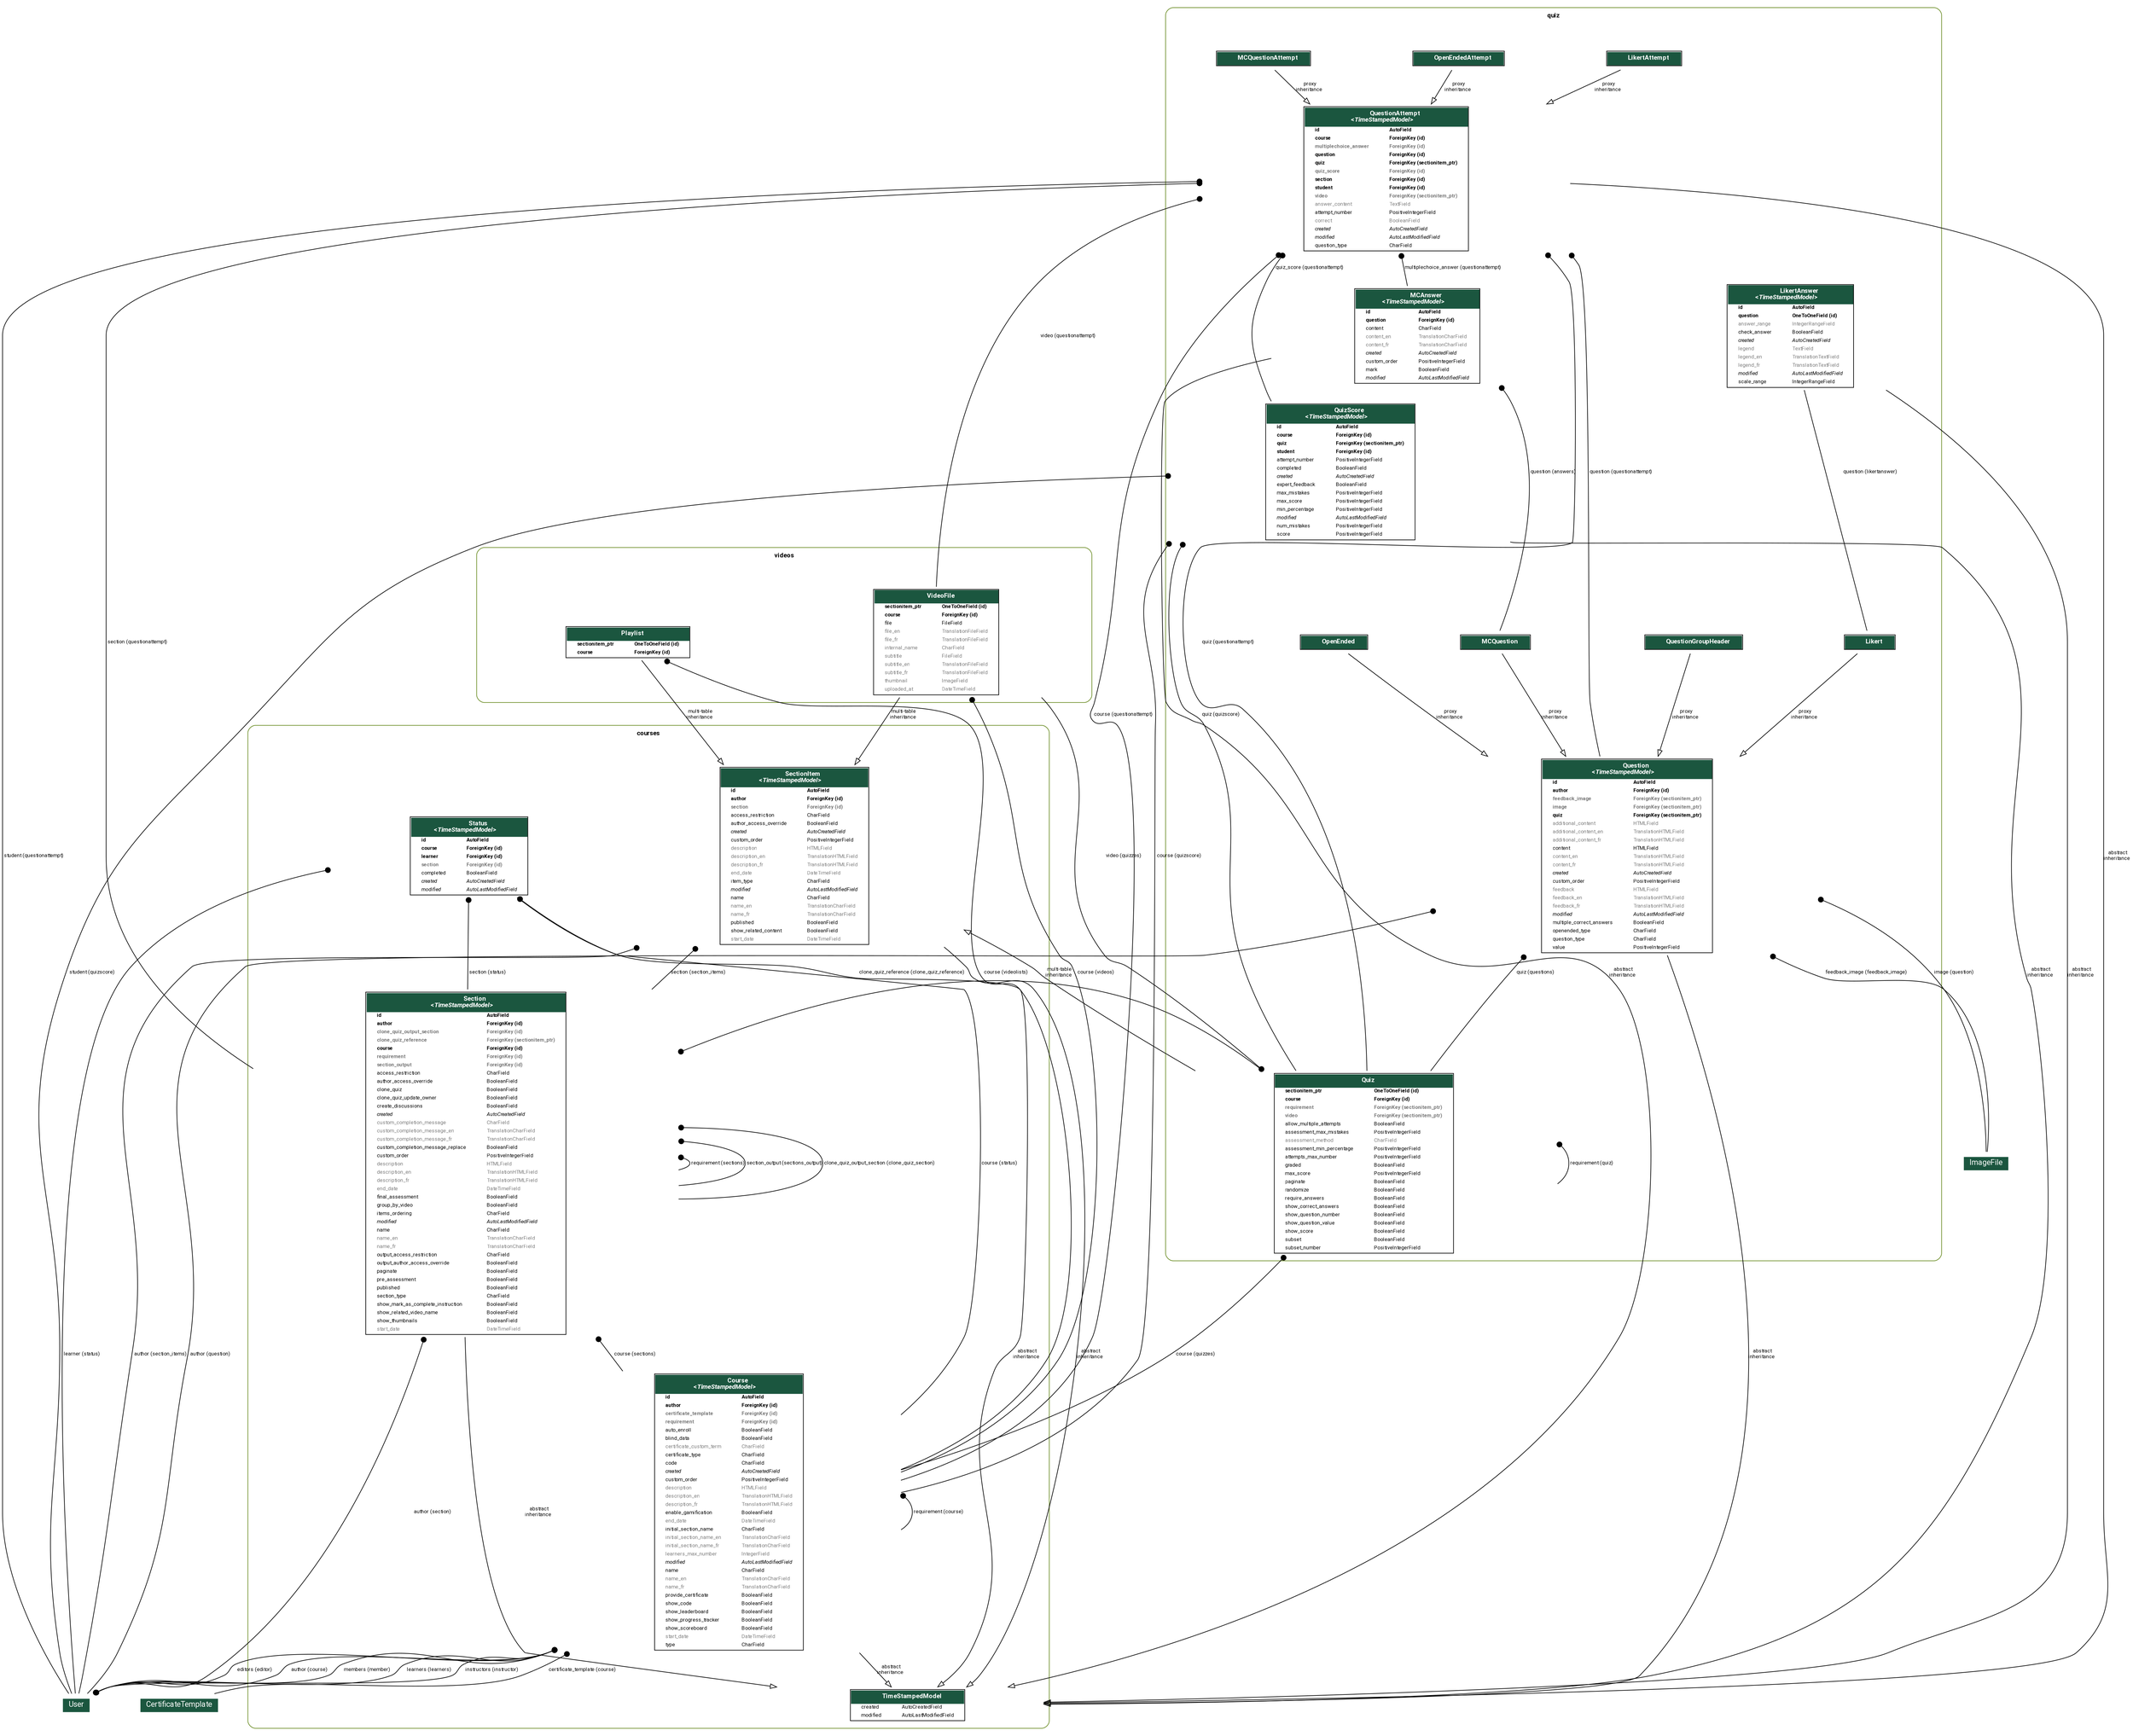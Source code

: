digraph model_graph {
	graph [bb="0,0,4277.6,2725",
		fontname=Roboto,
		fontsize=8,
		rankdir=TB,
		splines=true
	];
	node [fontname=Roboto,
		fontsize=8,
		label="\N",
		shape=plaintext
	];
	edge [fontname=Roboto,
		fontsize=8
	];
	subgraph cluster_courses {
		graph [bb="639.59,8,2350.6,1587",
			color=olivedrab4,
			label=<
          <TABLE BORDER="0" CELLBORDER="0" CELLSPACING="0">
          <TR><TD COLSPAN="2" CELLPADDING="4" ALIGN="CENTER">
          <FONT FACE="Roboto" COLOR="Black" POINT-SIZE="10">
          <B>courses</B>
          </FONT>
          </TD></TR>
          </TABLE>
          >,
			lheight=0.26,
			lp="1495.1,1573.5",
			lwidth=5.08,
			style=rounded
		];
		model_utils_models_TimeStampedModel	[height=0.79167,
			label=<
      <TABLE BGCOLOR="white" BORDER="1" CELLBORDER="0" CELLSPACING="0">
      <TR><TD COLSPAN="2" CELLPADDING="5" ALIGN="CENTER" BGCOLOR="#1b563f">
      <FONT FACE="Roboto" COLOR="white" POINT-SIZE="10"><B>
      TimeStampedModel
      </B></FONT></TD></TR>
    
    
      <TR><TD ALIGN="LEFT" BORDER="0">
      <FONT FACE="Roboto">created</FONT>
      </TD><TD ALIGN="LEFT">
      <FONT FACE="Roboto">AutoCreatedField</FONT>
      </TD></TR>
    
    
    
      <TR><TD ALIGN="LEFT" BORDER="0">
      <FONT FACE="Roboto">modified</FONT>
      </TD><TD ALIGN="LEFT">
      <FONT FACE="Roboto">AutoLastModifiedField</FONT>
      </TD></TR>
    
    
      </TABLE>
      >,
			pos="2127.6,44.5",
			width=5.9583];
		courses_models_Course	[height=6.1528,
			label=<
      <TABLE BGCOLOR="white" BORDER="1" CELLBORDER="0" CELLSPACING="0">
      <TR><TD COLSPAN="2" CELLPADDING="5" ALIGN="CENTER" BGCOLOR="#1b563f">
      <FONT FACE="Roboto" COLOR="white" POINT-SIZE="10"><B>
      Course<BR/>&lt;<FONT FACE="Roboto"><I>TimeStampedModel</I></FONT>&gt;
      </B></FONT></TD></TR>
    
    
      <TR><TD ALIGN="LEFT" BORDER="0">
      <FONT FACE="Roboto"><B>id</B></FONT>
      </TD><TD ALIGN="LEFT">
      <FONT FACE="Roboto"><B>AutoField</B></FONT>
      </TD></TR>
    
    
    
      <TR><TD ALIGN="LEFT" BORDER="0">
      <FONT FACE="Roboto"><B>author</B></FONT>
      </TD><TD ALIGN="LEFT">
      <FONT FACE="Roboto"><B>ForeignKey (id)</B></FONT>
      </TD></TR>
    
    
    
      <TR><TD ALIGN="LEFT" BORDER="0">
      <FONT COLOR="#7B7B7B" FACE="Roboto"><B>certificate_template</B></FONT>
      </TD><TD ALIGN="LEFT">
      <FONT COLOR="#7B7B7B" FACE="Roboto"><B>ForeignKey (id)</B></FONT>
      </TD></TR>
    
    
    
      <TR><TD ALIGN="LEFT" BORDER="0">
      <FONT COLOR="#7B7B7B" FACE="Roboto"><B>requirement</B></FONT>
      </TD><TD ALIGN="LEFT">
      <FONT COLOR="#7B7B7B" FACE="Roboto"><B>ForeignKey (id)</B></FONT>
      </TD></TR>
    
    
    
      <TR><TD ALIGN="LEFT" BORDER="0">
      <FONT FACE="Roboto">auto_enroll</FONT>
      </TD><TD ALIGN="LEFT">
      <FONT FACE="Roboto">BooleanField</FONT>
      </TD></TR>
    
    
    
      <TR><TD ALIGN="LEFT" BORDER="0">
      <FONT FACE="Roboto">blind_data</FONT>
      </TD><TD ALIGN="LEFT">
      <FONT FACE="Roboto">BooleanField</FONT>
      </TD></TR>
    
    
    
      <TR><TD ALIGN="LEFT" BORDER="0">
      <FONT COLOR="#7B7B7B" FACE="Roboto">certificate_custom_term</FONT>
      </TD><TD ALIGN="LEFT">
      <FONT COLOR="#7B7B7B" FACE="Roboto">CharField</FONT>
      </TD></TR>
    
    
    
      <TR><TD ALIGN="LEFT" BORDER="0">
      <FONT FACE="Roboto">certificate_type</FONT>
      </TD><TD ALIGN="LEFT">
      <FONT FACE="Roboto">CharField</FONT>
      </TD></TR>
    
    
    
      <TR><TD ALIGN="LEFT" BORDER="0">
      <FONT FACE="Roboto">code</FONT>
      </TD><TD ALIGN="LEFT">
      <FONT FACE="Roboto">CharField</FONT>
      </TD></TR>
    
    
    
      <TR><TD ALIGN="LEFT" BORDER="0">
      <FONT FACE="Roboto"><I>created</I></FONT>
      </TD><TD ALIGN="LEFT">
      <FONT FACE="Roboto"><I>AutoCreatedField</I></FONT>
      </TD></TR>
    
    
    
      <TR><TD ALIGN="LEFT" BORDER="0">
      <FONT FACE="Roboto">custom_order</FONT>
      </TD><TD ALIGN="LEFT">
      <FONT FACE="Roboto">PositiveIntegerField</FONT>
      </TD></TR>
    
    
    
      <TR><TD ALIGN="LEFT" BORDER="0">
      <FONT COLOR="#7B7B7B" FACE="Roboto">description</FONT>
      </TD><TD ALIGN="LEFT">
      <FONT COLOR="#7B7B7B" FACE="Roboto">HTMLField</FONT>
      </TD></TR>
    
    
    
      <TR><TD ALIGN="LEFT" BORDER="0">
      <FONT COLOR="#7B7B7B" FACE="Roboto">description_en</FONT>
      </TD><TD ALIGN="LEFT">
      <FONT COLOR="#7B7B7B" FACE="Roboto">TranslationHTMLField</FONT>
      </TD></TR>
    
    
    
      <TR><TD ALIGN="LEFT" BORDER="0">
      <FONT COLOR="#7B7B7B" FACE="Roboto">description_fr</FONT>
      </TD><TD ALIGN="LEFT">
      <FONT COLOR="#7B7B7B" FACE="Roboto">TranslationHTMLField</FONT>
      </TD></TR>
    
    
    
      <TR><TD ALIGN="LEFT" BORDER="0">
      <FONT FACE="Roboto">enable_gamification</FONT>
      </TD><TD ALIGN="LEFT">
      <FONT FACE="Roboto">BooleanField</FONT>
      </TD></TR>
    
    
    
      <TR><TD ALIGN="LEFT" BORDER="0">
      <FONT COLOR="#7B7B7B" FACE="Roboto">end_date</FONT>
      </TD><TD ALIGN="LEFT">
      <FONT COLOR="#7B7B7B" FACE="Roboto">DateTimeField</FONT>
      </TD></TR>
    
    
    
      <TR><TD ALIGN="LEFT" BORDER="0">
      <FONT FACE="Roboto">initial_section_name</FONT>
      </TD><TD ALIGN="LEFT">
      <FONT FACE="Roboto">CharField</FONT>
      </TD></TR>
    
    
    
      <TR><TD ALIGN="LEFT" BORDER="0">
      <FONT COLOR="#7B7B7B" FACE="Roboto">initial_section_name_en</FONT>
      </TD><TD ALIGN="LEFT">
      <FONT COLOR="#7B7B7B" FACE="Roboto">TranslationCharField</FONT>
      </TD></TR>
    
    
    
      <TR><TD ALIGN="LEFT" BORDER="0">
      <FONT COLOR="#7B7B7B" FACE="Roboto">initial_section_name_fr</FONT>
      </TD><TD ALIGN="LEFT">
      <FONT COLOR="#7B7B7B" FACE="Roboto">TranslationCharField</FONT>
      </TD></TR>
    
    
    
      <TR><TD ALIGN="LEFT" BORDER="0">
      <FONT COLOR="#7B7B7B" FACE="Roboto">learners_max_number</FONT>
      </TD><TD ALIGN="LEFT">
      <FONT COLOR="#7B7B7B" FACE="Roboto">IntegerField</FONT>
      </TD></TR>
    
    
    
      <TR><TD ALIGN="LEFT" BORDER="0">
      <FONT FACE="Roboto"><I>modified</I></FONT>
      </TD><TD ALIGN="LEFT">
      <FONT FACE="Roboto"><I>AutoLastModifiedField</I></FONT>
      </TD></TR>
    
    
    
      <TR><TD ALIGN="LEFT" BORDER="0">
      <FONT FACE="Roboto">name</FONT>
      </TD><TD ALIGN="LEFT">
      <FONT FACE="Roboto">CharField</FONT>
      </TD></TR>
    
    
    
      <TR><TD ALIGN="LEFT" BORDER="0">
      <FONT COLOR="#7B7B7B" FACE="Roboto">name_en</FONT>
      </TD><TD ALIGN="LEFT">
      <FONT COLOR="#7B7B7B" FACE="Roboto">TranslationCharField</FONT>
      </TD></TR>
    
    
    
      <TR><TD ALIGN="LEFT" BORDER="0">
      <FONT COLOR="#7B7B7B" FACE="Roboto">name_fr</FONT>
      </TD><TD ALIGN="LEFT">
      <FONT COLOR="#7B7B7B" FACE="Roboto">TranslationCharField</FONT>
      </TD></TR>
    
    
    
      <TR><TD ALIGN="LEFT" BORDER="0">
      <FONT FACE="Roboto">provide_certificate</FONT>
      </TD><TD ALIGN="LEFT">
      <FONT FACE="Roboto">BooleanField</FONT>
      </TD></TR>
    
    
    
      <TR><TD ALIGN="LEFT" BORDER="0">
      <FONT FACE="Roboto">show_code</FONT>
      </TD><TD ALIGN="LEFT">
      <FONT FACE="Roboto">BooleanField</FONT>
      </TD></TR>
    
    
    
      <TR><TD ALIGN="LEFT" BORDER="0">
      <FONT FACE="Roboto">show_leaderboard</FONT>
      </TD><TD ALIGN="LEFT">
      <FONT FACE="Roboto">BooleanField</FONT>
      </TD></TR>
    
    
    
      <TR><TD ALIGN="LEFT" BORDER="0">
      <FONT FACE="Roboto">show_progress_tracker</FONT>
      </TD><TD ALIGN="LEFT">
      <FONT FACE="Roboto">BooleanField</FONT>
      </TD></TR>
    
    
    
      <TR><TD ALIGN="LEFT" BORDER="0">
      <FONT FACE="Roboto">show_scoreboard</FONT>
      </TD><TD ALIGN="LEFT">
      <FONT FACE="Roboto">BooleanField</FONT>
      </TD></TR>
    
    
    
      <TR><TD ALIGN="LEFT" BORDER="0">
      <FONT COLOR="#7B7B7B" FACE="Roboto">start_date</FONT>
      </TD><TD ALIGN="LEFT">
      <FONT COLOR="#7B7B7B" FACE="Roboto">DateTimeField</FONT>
      </TD></TR>
    
    
    
      <TR><TD ALIGN="LEFT" BORDER="0">
      <FONT FACE="Roboto">type</FONT>
      </TD><TD ALIGN="LEFT">
      <FONT FACE="Roboto">CharField</FONT>
      </TD></TR>
    
    
      </TABLE>
      >,
			pos="1687.6,348.5",
			width=7.5139];
		courses_models_Course -> model_utils_models_TimeStampedModel	[arrowhead=empty,
			arrowtail=none,
			dir=both,
			label=" abstract\ninheritance",
			lp="2095.1,100",
			pos="e,2087.6,72.968 1957.8,162.05 2004,130.34 2047.1,100.77 2078.3,79.347"];
		courses_models_Course -> courses_models_Course	[arrowhead=none,
			arrowtail=dot,
			dir=both,
			label=" requirement (course)",
			lp="2055.1,348.5",
			pos="s,1958.1,376.66 1964.8,371.6 1972.1,365.21 1976.1,357.51 1976.1,348.5 1976.1,336.97 1969.5,327.58 1958.1,320.34"];
		courses_models_Section	[height=7.5972,
			label=<
      <TABLE BGCOLOR="white" BORDER="1" CELLBORDER="0" CELLSPACING="0">
      <TR><TD COLSPAN="2" CELLPADDING="5" ALIGN="CENTER" BGCOLOR="#1b563f">
      <FONT FACE="Roboto" COLOR="white" POINT-SIZE="10"><B>
      Section<BR/>&lt;<FONT FACE="Roboto"><I>TimeStampedModel</I></FONT>&gt;
      </B></FONT></TD></TR>
    
    
      <TR><TD ALIGN="LEFT" BORDER="0">
      <FONT FACE="Roboto"><B>id</B></FONT>
      </TD><TD ALIGN="LEFT">
      <FONT FACE="Roboto"><B>AutoField</B></FONT>
      </TD></TR>
    
    
    
      <TR><TD ALIGN="LEFT" BORDER="0">
      <FONT FACE="Roboto"><B>author</B></FONT>
      </TD><TD ALIGN="LEFT">
      <FONT FACE="Roboto"><B>ForeignKey (id)</B></FONT>
      </TD></TR>
    
    
    
      <TR><TD ALIGN="LEFT" BORDER="0">
      <FONT COLOR="#7B7B7B" FACE="Roboto"><B>clone_quiz_output_section</B></FONT>
      </TD><TD ALIGN="LEFT">
      <FONT COLOR="#7B7B7B" FACE="Roboto"><B>ForeignKey (id)</B></FONT>
      </TD></TR>
    
    
    
      <TR><TD ALIGN="LEFT" BORDER="0">
      <FONT COLOR="#7B7B7B" FACE="Roboto"><B>clone_quiz_reference</B></FONT>
      </TD><TD ALIGN="LEFT">
      <FONT COLOR="#7B7B7B" FACE="Roboto"><B>ForeignKey (sectionitem_ptr)</B></FONT>
      </TD></TR>
    
    
    
      <TR><TD ALIGN="LEFT" BORDER="0">
      <FONT FACE="Roboto"><B>course</B></FONT>
      </TD><TD ALIGN="LEFT">
      <FONT FACE="Roboto"><B>ForeignKey (id)</B></FONT>
      </TD></TR>
    
    
    
      <TR><TD ALIGN="LEFT" BORDER="0">
      <FONT COLOR="#7B7B7B" FACE="Roboto"><B>requirement</B></FONT>
      </TD><TD ALIGN="LEFT">
      <FONT COLOR="#7B7B7B" FACE="Roboto"><B>ForeignKey (id)</B></FONT>
      </TD></TR>
    
    
    
      <TR><TD ALIGN="LEFT" BORDER="0">
      <FONT COLOR="#7B7B7B" FACE="Roboto"><B>section_output</B></FONT>
      </TD><TD ALIGN="LEFT">
      <FONT COLOR="#7B7B7B" FACE="Roboto"><B>ForeignKey (id)</B></FONT>
      </TD></TR>
    
    
    
      <TR><TD ALIGN="LEFT" BORDER="0">
      <FONT FACE="Roboto">access_restriction</FONT>
      </TD><TD ALIGN="LEFT">
      <FONT FACE="Roboto">CharField</FONT>
      </TD></TR>
    
    
    
      <TR><TD ALIGN="LEFT" BORDER="0">
      <FONT FACE="Roboto">author_access_override</FONT>
      </TD><TD ALIGN="LEFT">
      <FONT FACE="Roboto">BooleanField</FONT>
      </TD></TR>
    
    
    
      <TR><TD ALIGN="LEFT" BORDER="0">
      <FONT FACE="Roboto">clone_quiz</FONT>
      </TD><TD ALIGN="LEFT">
      <FONT FACE="Roboto">BooleanField</FONT>
      </TD></TR>
    
    
    
      <TR><TD ALIGN="LEFT" BORDER="0">
      <FONT FACE="Roboto">clone_quiz_update_owner</FONT>
      </TD><TD ALIGN="LEFT">
      <FONT FACE="Roboto">BooleanField</FONT>
      </TD></TR>
    
    
    
      <TR><TD ALIGN="LEFT" BORDER="0">
      <FONT FACE="Roboto">create_discussions</FONT>
      </TD><TD ALIGN="LEFT">
      <FONT FACE="Roboto">BooleanField</FONT>
      </TD></TR>
    
    
    
      <TR><TD ALIGN="LEFT" BORDER="0">
      <FONT FACE="Roboto"><I>created</I></FONT>
      </TD><TD ALIGN="LEFT">
      <FONT FACE="Roboto"><I>AutoCreatedField</I></FONT>
      </TD></TR>
    
    
    
      <TR><TD ALIGN="LEFT" BORDER="0">
      <FONT COLOR="#7B7B7B" FACE="Roboto">custom_completion_message</FONT>
      </TD><TD ALIGN="LEFT">
      <FONT COLOR="#7B7B7B" FACE="Roboto">CharField</FONT>
      </TD></TR>
    
    
    
      <TR><TD ALIGN="LEFT" BORDER="0">
      <FONT COLOR="#7B7B7B" FACE="Roboto">custom_completion_message_en</FONT>
      </TD><TD ALIGN="LEFT">
      <FONT COLOR="#7B7B7B" FACE="Roboto">TranslationCharField</FONT>
      </TD></TR>
    
    
    
      <TR><TD ALIGN="LEFT" BORDER="0">
      <FONT COLOR="#7B7B7B" FACE="Roboto">custom_completion_message_fr</FONT>
      </TD><TD ALIGN="LEFT">
      <FONT COLOR="#7B7B7B" FACE="Roboto">TranslationCharField</FONT>
      </TD></TR>
    
    
    
      <TR><TD ALIGN="LEFT" BORDER="0">
      <FONT FACE="Roboto">custom_completion_message_replace</FONT>
      </TD><TD ALIGN="LEFT">
      <FONT FACE="Roboto">BooleanField</FONT>
      </TD></TR>
    
    
    
      <TR><TD ALIGN="LEFT" BORDER="0">
      <FONT FACE="Roboto">custom_order</FONT>
      </TD><TD ALIGN="LEFT">
      <FONT FACE="Roboto">PositiveIntegerField</FONT>
      </TD></TR>
    
    
    
      <TR><TD ALIGN="LEFT" BORDER="0">
      <FONT COLOR="#7B7B7B" FACE="Roboto">description</FONT>
      </TD><TD ALIGN="LEFT">
      <FONT COLOR="#7B7B7B" FACE="Roboto">HTMLField</FONT>
      </TD></TR>
    
    
    
      <TR><TD ALIGN="LEFT" BORDER="0">
      <FONT COLOR="#7B7B7B" FACE="Roboto">description_en</FONT>
      </TD><TD ALIGN="LEFT">
      <FONT COLOR="#7B7B7B" FACE="Roboto">TranslationHTMLField</FONT>
      </TD></TR>
    
    
    
      <TR><TD ALIGN="LEFT" BORDER="0">
      <FONT COLOR="#7B7B7B" FACE="Roboto">description_fr</FONT>
      </TD><TD ALIGN="LEFT">
      <FONT COLOR="#7B7B7B" FACE="Roboto">TranslationHTMLField</FONT>
      </TD></TR>
    
    
    
      <TR><TD ALIGN="LEFT" BORDER="0">
      <FONT COLOR="#7B7B7B" FACE="Roboto">end_date</FONT>
      </TD><TD ALIGN="LEFT">
      <FONT COLOR="#7B7B7B" FACE="Roboto">DateTimeField</FONT>
      </TD></TR>
    
    
    
      <TR><TD ALIGN="LEFT" BORDER="0">
      <FONT FACE="Roboto">final_assessment</FONT>
      </TD><TD ALIGN="LEFT">
      <FONT FACE="Roboto">BooleanField</FONT>
      </TD></TR>
    
    
    
      <TR><TD ALIGN="LEFT" BORDER="0">
      <FONT FACE="Roboto">group_by_video</FONT>
      </TD><TD ALIGN="LEFT">
      <FONT FACE="Roboto">BooleanField</FONT>
      </TD></TR>
    
    
    
      <TR><TD ALIGN="LEFT" BORDER="0">
      <FONT FACE="Roboto">items_ordering</FONT>
      </TD><TD ALIGN="LEFT">
      <FONT FACE="Roboto">CharField</FONT>
      </TD></TR>
    
    
    
      <TR><TD ALIGN="LEFT" BORDER="0">
      <FONT FACE="Roboto"><I>modified</I></FONT>
      </TD><TD ALIGN="LEFT">
      <FONT FACE="Roboto"><I>AutoLastModifiedField</I></FONT>
      </TD></TR>
    
    
    
      <TR><TD ALIGN="LEFT" BORDER="0">
      <FONT FACE="Roboto">name</FONT>
      </TD><TD ALIGN="LEFT">
      <FONT FACE="Roboto">CharField</FONT>
      </TD></TR>
    
    
    
      <TR><TD ALIGN="LEFT" BORDER="0">
      <FONT COLOR="#7B7B7B" FACE="Roboto">name_en</FONT>
      </TD><TD ALIGN="LEFT">
      <FONT COLOR="#7B7B7B" FACE="Roboto">TranslationCharField</FONT>
      </TD></TR>
    
    
    
      <TR><TD ALIGN="LEFT" BORDER="0">
      <FONT COLOR="#7B7B7B" FACE="Roboto">name_fr</FONT>
      </TD><TD ALIGN="LEFT">
      <FONT COLOR="#7B7B7B" FACE="Roboto">TranslationCharField</FONT>
      </TD></TR>
    
    
    
      <TR><TD ALIGN="LEFT" BORDER="0">
      <FONT FACE="Roboto">output_access_restriction</FONT>
      </TD><TD ALIGN="LEFT">
      <FONT FACE="Roboto">CharField</FONT>
      </TD></TR>
    
    
    
      <TR><TD ALIGN="LEFT" BORDER="0">
      <FONT FACE="Roboto">output_author_access_override</FONT>
      </TD><TD ALIGN="LEFT">
      <FONT FACE="Roboto">BooleanField</FONT>
      </TD></TR>
    
    
    
      <TR><TD ALIGN="LEFT" BORDER="0">
      <FONT FACE="Roboto">paginate</FONT>
      </TD><TD ALIGN="LEFT">
      <FONT FACE="Roboto">BooleanField</FONT>
      </TD></TR>
    
    
    
      <TR><TD ALIGN="LEFT" BORDER="0">
      <FONT FACE="Roboto">pre_assessment</FONT>
      </TD><TD ALIGN="LEFT">
      <FONT FACE="Roboto">BooleanField</FONT>
      </TD></TR>
    
    
    
      <TR><TD ALIGN="LEFT" BORDER="0">
      <FONT FACE="Roboto">published</FONT>
      </TD><TD ALIGN="LEFT">
      <FONT FACE="Roboto">BooleanField</FONT>
      </TD></TR>
    
    
    
      <TR><TD ALIGN="LEFT" BORDER="0">
      <FONT FACE="Roboto">section_type</FONT>
      </TD><TD ALIGN="LEFT">
      <FONT FACE="Roboto">CharField</FONT>
      </TD></TR>
    
    
    
      <TR><TD ALIGN="LEFT" BORDER="0">
      <FONT FACE="Roboto">show_mark_as_complete_instruction</FONT>
      </TD><TD ALIGN="LEFT">
      <FONT FACE="Roboto">BooleanField</FONT>
      </TD></TR>
    
    
    
      <TR><TD ALIGN="LEFT" BORDER="0">
      <FONT FACE="Roboto">show_related_video_name</FONT>
      </TD><TD ALIGN="LEFT">
      <FONT FACE="Roboto">BooleanField</FONT>
      </TD></TR>
    
    
    
      <TR><TD ALIGN="LEFT" BORDER="0">
      <FONT FACE="Roboto">show_thumbnails</FONT>
      </TD><TD ALIGN="LEFT">
      <FONT FACE="Roboto">BooleanField</FONT>
      </TD></TR>
    
    
    
      <TR><TD ALIGN="LEFT" BORDER="0">
      <FONT COLOR="#7B7B7B" FACE="Roboto">start_date</FONT>
      </TD><TD ALIGN="LEFT">
      <FONT COLOR="#7B7B7B" FACE="Roboto">DateTimeField</FONT>
      </TD></TR>
    
    
      </TABLE>
      >,
			pos="982.59,897.5",
			width=9.2917];
		courses_models_Section -> model_utils_models_TimeStampedModel	[arrowhead=empty,
			arrowtail=none,
			dir=both,
			label=" abstract\ninheritance",
			lp="1367.1,348.5",
			pos="e,1927.3,72.971 1030,624.01 1075.2,451.73 1161.8,240.81 1325.6,127 1351.7,108.83 1579.9,111.95 1611.6,109 1711.9,99.682 1822.8,86.422 \
1916,74.427"];
		courses_models_Section -> courses_models_Course	[arrowhead=none,
			arrowtail=dot,
			dir=both,
			label=" course (sections)",
			lp="1444.6,597",
			pos="s,1317,637.02 1324.1,631.51 1355.4,607.26 1386.8,582.91 1417.3,559.24"];
		courses_models_Section -> courses_models_Section	[arrowhead=none,
			arrowtail=dot,
			dir=both,
			label=" requirement (sections)",
			lp="1421.6,897.5",
			pos="s,1316.9,908 1325.4,905.47 1331.7,903.18 1335.1,900.52 1335.1,897.5 1335.1,893.29 1328.5,889.79 1316.9,887"];
		courses_models_Section -> courses_models_Section	[arrowhead=none,
			arrowtail=dot,
			dir=both,
			label=" section_output (sections_output)",
			lp="1632.1,897.5",
			pos="s,1316.8,934.86 1325.7,934.69 1426.6,932.45 1508.1,920.05 1508.1,897.5 1508.1,874.29 1421.8,861.84 1316.8,860.14"];
		courses_models_Section -> courses_models_Section	[arrowhead=none,
			arrowtail=dot,
			dir=both,
			label=" clone_quiz_output_section (clone_quiz_section)",
			lp="1932.6,897.5",
			pos="s,1317,951.84 1325.7,952.17 1534.9,959.76 1756.1,941.53 1756.1,897.5 1756.1,852.86 1528.7,834.74 1317,843.16"];
		courses_models_SectionItem	[height=3.9861,
			label=<
      <TABLE BGCOLOR="white" BORDER="1" CELLBORDER="0" CELLSPACING="0">
      <TR><TD COLSPAN="2" CELLPADDING="5" ALIGN="CENTER" BGCOLOR="#1b563f">
      <FONT FACE="Roboto" COLOR="white" POINT-SIZE="10"><B>
      SectionItem<BR/>&lt;<FONT FACE="Roboto"><I>TimeStampedModel</I></FONT>&gt;
      </B></FONT></TD></TR>
    
    
      <TR><TD ALIGN="LEFT" BORDER="0">
      <FONT FACE="Roboto"><B>id</B></FONT>
      </TD><TD ALIGN="LEFT">
      <FONT FACE="Roboto"><B>AutoField</B></FONT>
      </TD></TR>
    
    
    
      <TR><TD ALIGN="LEFT" BORDER="0">
      <FONT FACE="Roboto"><B>author</B></FONT>
      </TD><TD ALIGN="LEFT">
      <FONT FACE="Roboto"><B>ForeignKey (id)</B></FONT>
      </TD></TR>
    
    
    
      <TR><TD ALIGN="LEFT" BORDER="0">
      <FONT COLOR="#7B7B7B" FACE="Roboto"><B>section</B></FONT>
      </TD><TD ALIGN="LEFT">
      <FONT COLOR="#7B7B7B" FACE="Roboto"><B>ForeignKey (id)</B></FONT>
      </TD></TR>
    
    
    
      <TR><TD ALIGN="LEFT" BORDER="0">
      <FONT FACE="Roboto">access_restriction</FONT>
      </TD><TD ALIGN="LEFT">
      <FONT FACE="Roboto">CharField</FONT>
      </TD></TR>
    
    
    
      <TR><TD ALIGN="LEFT" BORDER="0">
      <FONT FACE="Roboto">author_access_override</FONT>
      </TD><TD ALIGN="LEFT">
      <FONT FACE="Roboto">BooleanField</FONT>
      </TD></TR>
    
    
    
      <TR><TD ALIGN="LEFT" BORDER="0">
      <FONT FACE="Roboto"><I>created</I></FONT>
      </TD><TD ALIGN="LEFT">
      <FONT FACE="Roboto"><I>AutoCreatedField</I></FONT>
      </TD></TR>
    
    
    
      <TR><TD ALIGN="LEFT" BORDER="0">
      <FONT FACE="Roboto">custom_order</FONT>
      </TD><TD ALIGN="LEFT">
      <FONT FACE="Roboto">PositiveIntegerField</FONT>
      </TD></TR>
    
    
    
      <TR><TD ALIGN="LEFT" BORDER="0">
      <FONT COLOR="#7B7B7B" FACE="Roboto">description</FONT>
      </TD><TD ALIGN="LEFT">
      <FONT COLOR="#7B7B7B" FACE="Roboto">HTMLField</FONT>
      </TD></TR>
    
    
    
      <TR><TD ALIGN="LEFT" BORDER="0">
      <FONT COLOR="#7B7B7B" FACE="Roboto">description_en</FONT>
      </TD><TD ALIGN="LEFT">
      <FONT COLOR="#7B7B7B" FACE="Roboto">TranslationHTMLField</FONT>
      </TD></TR>
    
    
    
      <TR><TD ALIGN="LEFT" BORDER="0">
      <FONT COLOR="#7B7B7B" FACE="Roboto">description_fr</FONT>
      </TD><TD ALIGN="LEFT">
      <FONT COLOR="#7B7B7B" FACE="Roboto">TranslationHTMLField</FONT>
      </TD></TR>
    
    
    
      <TR><TD ALIGN="LEFT" BORDER="0">
      <FONT COLOR="#7B7B7B" FACE="Roboto">end_date</FONT>
      </TD><TD ALIGN="LEFT">
      <FONT COLOR="#7B7B7B" FACE="Roboto">DateTimeField</FONT>
      </TD></TR>
    
    
    
      <TR><TD ALIGN="LEFT" BORDER="0">
      <FONT FACE="Roboto">item_type</FONT>
      </TD><TD ALIGN="LEFT">
      <FONT FACE="Roboto">CharField</FONT>
      </TD></TR>
    
    
    
      <TR><TD ALIGN="LEFT" BORDER="0">
      <FONT FACE="Roboto"><I>modified</I></FONT>
      </TD><TD ALIGN="LEFT">
      <FONT FACE="Roboto"><I>AutoLastModifiedField</I></FONT>
      </TD></TR>
    
    
    
      <TR><TD ALIGN="LEFT" BORDER="0">
      <FONT FACE="Roboto">name</FONT>
      </TD><TD ALIGN="LEFT">
      <FONT FACE="Roboto">CharField</FONT>
      </TD></TR>
    
    
    
      <TR><TD ALIGN="LEFT" BORDER="0">
      <FONT COLOR="#7B7B7B" FACE="Roboto">name_en</FONT>
      </TD><TD ALIGN="LEFT">
      <FONT COLOR="#7B7B7B" FACE="Roboto">TranslationCharField</FONT>
      </TD></TR>
    
    
    
      <TR><TD ALIGN="LEFT" BORDER="0">
      <FONT COLOR="#7B7B7B" FACE="Roboto">name_fr</FONT>
      </TD><TD ALIGN="LEFT">
      <FONT COLOR="#7B7B7B" FACE="Roboto">TranslationCharField</FONT>
      </TD></TR>
    
    
    
      <TR><TD ALIGN="LEFT" BORDER="0">
      <FONT FACE="Roboto">published</FONT>
      </TD><TD ALIGN="LEFT">
      <FONT FACE="Roboto">BooleanField</FONT>
      </TD></TR>
    
    
    
      <TR><TD ALIGN="LEFT" BORDER="0">
      <FONT FACE="Roboto">show_related_content</FONT>
      </TD><TD ALIGN="LEFT">
      <FONT FACE="Roboto">BooleanField</FONT>
      </TD></TR>
    
    
    
      <TR><TD ALIGN="LEFT" BORDER="0">
      <FONT COLOR="#7B7B7B" FACE="Roboto">start_date</FONT>
      </TD><TD ALIGN="LEFT">
      <FONT COLOR="#7B7B7B" FACE="Roboto">DateTimeField</FONT>
      </TD></TR>
    
    
      </TABLE>
      >,
			pos="1784.6,1381.5",
			width=7.4167];
		courses_models_SectionItem -> model_utils_models_TimeStampedModel	[arrowhead=empty,
			arrowtail=none,
			dir=both,
			label=" abstract\ninheritance",
			lp="2364.1,597",
			pos="e,2148,72.631 2032.6,1238.1 2040.7,1233.7 2048.7,1229.3 2056.6,1225 2072,1216.7 2079,1219.2 2091.6,1207 2098.2,1200.6 2093.9,1194 \
2101.6,1189 2143.8,1161.9 2292.6,1207.9 2326.6,1171 2491.5,992.37 2363.6,864.28 2326.6,624 2288.8,378.51 2267,314.47 2158.6,91 2157.2,\
88.098 2155.6,85.17 2153.9,82.273"];
		courses_models_SectionItem -> courses_models_Section	[arrowhead=none,
			arrowtail=dot,
			dir=both,
			label=" section (section_items)",
			lp="1569.1,1198",
			pos="s,1547.5,1238 1539.8,1233.4 1469.5,1191.1 1391.6,1144.3 1316.9,1099.4"];
		courses_models_Status	[height=1.8194,
			label=<
      <TABLE BGCOLOR="white" BORDER="1" CELLBORDER="0" CELLSPACING="0">
      <TR><TD COLSPAN="2" CELLPADDING="5" ALIGN="CENTER" BGCOLOR="#1b563f">
      <FONT FACE="Roboto" COLOR="white" POINT-SIZE="10"><B>
      Status<BR/>&lt;<FONT FACE="Roboto"><I>TimeStampedModel</I></FONT>&gt;
      </B></FONT></TD></TR>
    
    
      <TR><TD ALIGN="LEFT" BORDER="0">
      <FONT FACE="Roboto"><B>id</B></FONT>
      </TD><TD ALIGN="LEFT">
      <FONT FACE="Roboto"><B>AutoField</B></FONT>
      </TD></TR>
    
    
    
      <TR><TD ALIGN="LEFT" BORDER="0">
      <FONT FACE="Roboto"><B>course</B></FONT>
      </TD><TD ALIGN="LEFT">
      <FONT FACE="Roboto"><B>ForeignKey (id)</B></FONT>
      </TD></TR>
    
    
    
      <TR><TD ALIGN="LEFT" BORDER="0">
      <FONT FACE="Roboto"><B>learner</B></FONT>
      </TD><TD ALIGN="LEFT">
      <FONT FACE="Roboto"><B>ForeignKey (id)</B></FONT>
      </TD></TR>
    
    
    
      <TR><TD ALIGN="LEFT" BORDER="0">
      <FONT COLOR="#7B7B7B" FACE="Roboto"><B>section</B></FONT>
      </TD><TD ALIGN="LEFT">
      <FONT COLOR="#7B7B7B" FACE="Roboto"><B>ForeignKey (id)</B></FONT>
      </TD></TR>
    
    
    
      <TR><TD ALIGN="LEFT" BORDER="0">
      <FONT FACE="Roboto">completed</FONT>
      </TD><TD ALIGN="LEFT">
      <FONT FACE="Roboto">BooleanField</FONT>
      </TD></TR>
    
    
    
      <TR><TD ALIGN="LEFT" BORDER="0">
      <FONT FACE="Roboto"><I>created</I></FONT>
      </TD><TD ALIGN="LEFT">
      <FONT FACE="Roboto"><I>AutoCreatedField</I></FONT>
      </TD></TR>
    
    
    
      <TR><TD ALIGN="LEFT" BORDER="0">
      <FONT FACE="Roboto"><I>modified</I></FONT>
      </TD><TD ALIGN="LEFT">
      <FONT FACE="Roboto"><I>AutoLastModifiedField</I></FONT>
      </TD></TR>
    
    
      </TABLE>
      >,
			pos="1111.6,1381.5",
			width=6.0556];
		courses_models_Status -> model_utils_models_TimeStampedModel	[arrowhead=empty,
			arrowtail=none,
			dir=both,
			label=" abstract\ninheritance",
			lp="2275.1,597",
			pos="e,2136.3,72.724 1247.7,1316.1 1322.9,1283.3 1419.1,1246 1508.6,1225 1596.8,1204.3 1623.4,1227.7 1711.6,1207 1733,1202 1736.1,1193.4 \
1757.6,1189 1787.5,1182.9 2285.4,1192.9 2306.6,1171 2327.7,1149.2 2325.3,647.92 2306.6,624 2286,597.69 2264.5,618.74 2233.6,606 \
2204.8,594.15 2189.8,596.53 2173.6,570 2147.8,527.91 2147.3,176.19 2143.6,127 2142.4,110.99 2143.5,106.79 2140.6,91 2140.2,88.664 \
2139.7,86.275 2139.1,83.876"];
		courses_models_Status -> courses_models_Course	[arrowhead=none,
			arrowtail=dot,
			dir=both,
			label=" course (status)",
			lp="2242.1,897.5",
			pos="s,1250.2,1316 1258.2,1312.6 1331.8,1281.2 1423.4,1246.3 1508.6,1225 1575.9,1208.2 1595.1,1218 1663.6,1207 1702.6,1200.7 1711.4,1193.9 \
1750.6,1189 1772.9,1186.2 2139.1,1187.2 2154.6,1171 2196.6,1127.1 2184.8,676.75 2154.6,624 2148,612.55 2057.4,558.36 1957.8,501.12"];
		courses_models_Status -> courses_models_Section	[arrowhead=none,
			arrowtail=dot,
			dir=both,
			label=" section (status)",
			lp="1125.6,1198",
			pos="s,1094.5,1316.5 1092.2,1308.1 1082.1,1270.4 1069.1,1221.6 1055.5,1170.9"];
	}
	subgraph cluster_quiz {
		graph [bb="2589.6,744,3898.6,2717",
			color=olivedrab4,
			label=<
          <TABLE BORDER="0" CELLBORDER="0" CELLSPACING="0">
          <TR><TD COLSPAN="2" CELLPADDING="4" ALIGN="CENTER">
          <FONT FACE="Roboto" COLOR="Black" POINT-SIZE="10">
          <B>quiz</B>
          </FONT>
          </TD></TR>
          </TABLE>
          >,
			lheight=0.26,
			lp="3244.1,2703.5",
			lwidth=4.78,
			style=rounded
		];
		quiz_models_Quiz	[height=4.0417,
			label=<
      <TABLE BGCOLOR="white" BORDER="1" CELLBORDER="0" CELLSPACING="0">
      <TR><TD COLSPAN="2" CELLPADDING="5" ALIGN="CENTER" BGCOLOR="#1b563f">
      <FONT FACE="Roboto" COLOR="white" POINT-SIZE="10"><B>
      Quiz
      </B></FONT></TD></TR>
    
    
      <TR><TD ALIGN="LEFT" BORDER="0">
      <FONT FACE="Roboto"><B>sectionitem_ptr</B></FONT>
      </TD><TD ALIGN="LEFT">
      <FONT FACE="Roboto"><B>OneToOneField (id)</B></FONT>
      </TD></TR>
    
    
    
      <TR><TD ALIGN="LEFT" BORDER="0">
      <FONT FACE="Roboto"><B>course</B></FONT>
      </TD><TD ALIGN="LEFT">
      <FONT FACE="Roboto"><B>ForeignKey (id)</B></FONT>
      </TD></TR>
    
    
    
      <TR><TD ALIGN="LEFT" BORDER="0">
      <FONT COLOR="#7B7B7B" FACE="Roboto"><B>requirement</B></FONT>
      </TD><TD ALIGN="LEFT">
      <FONT COLOR="#7B7B7B" FACE="Roboto"><B>ForeignKey (sectionitem_ptr)</B></FONT>
      </TD></TR>
    
    
    
      <TR><TD ALIGN="LEFT" BORDER="0">
      <FONT COLOR="#7B7B7B" FACE="Roboto"><B>video</B></FONT>
      </TD><TD ALIGN="LEFT">
      <FONT COLOR="#7B7B7B" FACE="Roboto"><B>ForeignKey (sectionitem_ptr)</B></FONT>
      </TD></TR>
    
    
    
      <TR><TD ALIGN="LEFT" BORDER="0">
      <FONT FACE="Roboto">allow_multiple_attempts</FONT>
      </TD><TD ALIGN="LEFT">
      <FONT FACE="Roboto">BooleanField</FONT>
      </TD></TR>
    
    
    
      <TR><TD ALIGN="LEFT" BORDER="0">
      <FONT FACE="Roboto">assessment_max_mistakes</FONT>
      </TD><TD ALIGN="LEFT">
      <FONT FACE="Roboto">PositiveIntegerField</FONT>
      </TD></TR>
    
    
    
      <TR><TD ALIGN="LEFT" BORDER="0">
      <FONT COLOR="#7B7B7B" FACE="Roboto">assessment_method</FONT>
      </TD><TD ALIGN="LEFT">
      <FONT COLOR="#7B7B7B" FACE="Roboto">CharField</FONT>
      </TD></TR>
    
    
    
      <TR><TD ALIGN="LEFT" BORDER="0">
      <FONT FACE="Roboto">assessment_min_percentage</FONT>
      </TD><TD ALIGN="LEFT">
      <FONT FACE="Roboto">PositiveIntegerField</FONT>
      </TD></TR>
    
    
    
      <TR><TD ALIGN="LEFT" BORDER="0">
      <FONT FACE="Roboto">attempts_max_number</FONT>
      </TD><TD ALIGN="LEFT">
      <FONT FACE="Roboto">PositiveIntegerField</FONT>
      </TD></TR>
    
    
    
      <TR><TD ALIGN="LEFT" BORDER="0">
      <FONT FACE="Roboto">graded</FONT>
      </TD><TD ALIGN="LEFT">
      <FONT FACE="Roboto">BooleanField</FONT>
      </TD></TR>
    
    
    
      <TR><TD ALIGN="LEFT" BORDER="0">
      <FONT FACE="Roboto">max_score</FONT>
      </TD><TD ALIGN="LEFT">
      <FONT FACE="Roboto">PositiveIntegerField</FONT>
      </TD></TR>
    
    
    
      <TR><TD ALIGN="LEFT" BORDER="0">
      <FONT FACE="Roboto">paginate</FONT>
      </TD><TD ALIGN="LEFT">
      <FONT FACE="Roboto">BooleanField</FONT>
      </TD></TR>
    
    
    
      <TR><TD ALIGN="LEFT" BORDER="0">
      <FONT FACE="Roboto">randomize</FONT>
      </TD><TD ALIGN="LEFT">
      <FONT FACE="Roboto">BooleanField</FONT>
      </TD></TR>
    
    
    
      <TR><TD ALIGN="LEFT" BORDER="0">
      <FONT FACE="Roboto">require_answers</FONT>
      </TD><TD ALIGN="LEFT">
      <FONT FACE="Roboto">BooleanField</FONT>
      </TD></TR>
    
    
    
      <TR><TD ALIGN="LEFT" BORDER="0">
      <FONT FACE="Roboto">show_correct_answers</FONT>
      </TD><TD ALIGN="LEFT">
      <FONT FACE="Roboto">BooleanField</FONT>
      </TD></TR>
    
    
    
      <TR><TD ALIGN="LEFT" BORDER="0">
      <FONT FACE="Roboto">show_question_number</FONT>
      </TD><TD ALIGN="LEFT">
      <FONT FACE="Roboto">BooleanField</FONT>
      </TD></TR>
    
    
    
      <TR><TD ALIGN="LEFT" BORDER="0">
      <FONT FACE="Roboto">show_question_value</FONT>
      </TD><TD ALIGN="LEFT">
      <FONT FACE="Roboto">BooleanField</FONT>
      </TD></TR>
    
    
    
      <TR><TD ALIGN="LEFT" BORDER="0">
      <FONT FACE="Roboto">show_score</FONT>
      </TD><TD ALIGN="LEFT">
      <FONT FACE="Roboto">BooleanField</FONT>
      </TD></TR>
    
    
    
      <TR><TD ALIGN="LEFT" BORDER="0">
      <FONT FACE="Roboto">subset</FONT>
      </TD><TD ALIGN="LEFT">
      <FONT FACE="Roboto">BooleanField</FONT>
      </TD></TR>
    
    
    
      <TR><TD ALIGN="LEFT" BORDER="0">
      <FONT FACE="Roboto">subset_number</FONT>
      </TD><TD ALIGN="LEFT">
      <FONT FACE="Roboto">PositiveIntegerField</FONT>
      </TD></TR>
    
    
      </TABLE>
      >,
			pos="2902.6,897.5",
			width=8.4583];
		quiz_models_Quiz -> quiz_models_Quiz	[arrowhead=none,
			arrowtail=dot,
			dir=both,
			label=" requirement (quiz)",
			lp="3296.6,897.5",
			pos="s,3206.9,930.15 3213.3,924.65 3220.9,917.07 3225.1,908.02 3225.1,897.5 3225.1,884.29 3218.4,873.41 3206.9,864.85"];
		quiz_models_Question	[height=4.3472,
			label=<
      <TABLE BGCOLOR="white" BORDER="1" CELLBORDER="0" CELLSPACING="0">
      <TR><TD COLSPAN="2" CELLPADDING="5" ALIGN="CENTER" BGCOLOR="#1b563f">
      <FONT FACE="Roboto" COLOR="white" POINT-SIZE="10"><B>
      Question<BR/>&lt;<FONT FACE="Roboto"><I>TimeStampedModel</I></FONT>&gt;
      </B></FONT></TD></TR>
    
    
      <TR><TD ALIGN="LEFT" BORDER="0">
      <FONT FACE="Roboto"><B>id</B></FONT>
      </TD><TD ALIGN="LEFT">
      <FONT FACE="Roboto"><B>AutoField</B></FONT>
      </TD></TR>
    
    
    
      <TR><TD ALIGN="LEFT" BORDER="0">
      <FONT FACE="Roboto"><B>author</B></FONT>
      </TD><TD ALIGN="LEFT">
      <FONT FACE="Roboto"><B>ForeignKey (id)</B></FONT>
      </TD></TR>
    
    
    
      <TR><TD ALIGN="LEFT" BORDER="0">
      <FONT COLOR="#7B7B7B" FACE="Roboto"><B>feedback_image</B></FONT>
      </TD><TD ALIGN="LEFT">
      <FONT COLOR="#7B7B7B" FACE="Roboto"><B>ForeignKey (sectionitem_ptr)</B></FONT>
      </TD></TR>
    
    
    
      <TR><TD ALIGN="LEFT" BORDER="0">
      <FONT COLOR="#7B7B7B" FACE="Roboto"><B>image</B></FONT>
      </TD><TD ALIGN="LEFT">
      <FONT COLOR="#7B7B7B" FACE="Roboto"><B>ForeignKey (sectionitem_ptr)</B></FONT>
      </TD></TR>
    
    
    
      <TR><TD ALIGN="LEFT" BORDER="0">
      <FONT FACE="Roboto"><B>quiz</B></FONT>
      </TD><TD ALIGN="LEFT">
      <FONT FACE="Roboto"><B>ForeignKey (sectionitem_ptr)</B></FONT>
      </TD></TR>
    
    
    
      <TR><TD ALIGN="LEFT" BORDER="0">
      <FONT COLOR="#7B7B7B" FACE="Roboto">additional_content</FONT>
      </TD><TD ALIGN="LEFT">
      <FONT COLOR="#7B7B7B" FACE="Roboto">HTMLField</FONT>
      </TD></TR>
    
    
    
      <TR><TD ALIGN="LEFT" BORDER="0">
      <FONT COLOR="#7B7B7B" FACE="Roboto">additional_content_en</FONT>
      </TD><TD ALIGN="LEFT">
      <FONT COLOR="#7B7B7B" FACE="Roboto">TranslationHTMLField</FONT>
      </TD></TR>
    
    
    
      <TR><TD ALIGN="LEFT" BORDER="0">
      <FONT COLOR="#7B7B7B" FACE="Roboto">additional_content_fr</FONT>
      </TD><TD ALIGN="LEFT">
      <FONT COLOR="#7B7B7B" FACE="Roboto">TranslationHTMLField</FONT>
      </TD></TR>
    
    
    
      <TR><TD ALIGN="LEFT" BORDER="0">
      <FONT FACE="Roboto">content</FONT>
      </TD><TD ALIGN="LEFT">
      <FONT FACE="Roboto">HTMLField</FONT>
      </TD></TR>
    
    
    
      <TR><TD ALIGN="LEFT" BORDER="0">
      <FONT COLOR="#7B7B7B" FACE="Roboto">content_en</FONT>
      </TD><TD ALIGN="LEFT">
      <FONT COLOR="#7B7B7B" FACE="Roboto">TranslationHTMLField</FONT>
      </TD></TR>
    
    
    
      <TR><TD ALIGN="LEFT" BORDER="0">
      <FONT COLOR="#7B7B7B" FACE="Roboto">content_fr</FONT>
      </TD><TD ALIGN="LEFT">
      <FONT COLOR="#7B7B7B" FACE="Roboto">TranslationHTMLField</FONT>
      </TD></TR>
    
    
    
      <TR><TD ALIGN="LEFT" BORDER="0">
      <FONT FACE="Roboto"><I>created</I></FONT>
      </TD><TD ALIGN="LEFT">
      <FONT FACE="Roboto"><I>AutoCreatedField</I></FONT>
      </TD></TR>
    
    
    
      <TR><TD ALIGN="LEFT" BORDER="0">
      <FONT FACE="Roboto">custom_order</FONT>
      </TD><TD ALIGN="LEFT">
      <FONT FACE="Roboto">PositiveIntegerField</FONT>
      </TD></TR>
    
    
    
      <TR><TD ALIGN="LEFT" BORDER="0">
      <FONT COLOR="#7B7B7B" FACE="Roboto">feedback</FONT>
      </TD><TD ALIGN="LEFT">
      <FONT COLOR="#7B7B7B" FACE="Roboto">HTMLField</FONT>
      </TD></TR>
    
    
    
      <TR><TD ALIGN="LEFT" BORDER="0">
      <FONT COLOR="#7B7B7B" FACE="Roboto">feedback_en</FONT>
      </TD><TD ALIGN="LEFT">
      <FONT COLOR="#7B7B7B" FACE="Roboto">TranslationHTMLField</FONT>
      </TD></TR>
    
    
    
      <TR><TD ALIGN="LEFT" BORDER="0">
      <FONT COLOR="#7B7B7B" FACE="Roboto">feedback_fr</FONT>
      </TD><TD ALIGN="LEFT">
      <FONT COLOR="#7B7B7B" FACE="Roboto">TranslationHTMLField</FONT>
      </TD></TR>
    
    
    
      <TR><TD ALIGN="LEFT" BORDER="0">
      <FONT FACE="Roboto"><I>modified</I></FONT>
      </TD><TD ALIGN="LEFT">
      <FONT FACE="Roboto"><I>AutoLastModifiedField</I></FONT>
      </TD></TR>
    
    
    
      <TR><TD ALIGN="LEFT" BORDER="0">
      <FONT FACE="Roboto">multiple_correct_answers</FONT>
      </TD><TD ALIGN="LEFT">
      <FONT FACE="Roboto">BooleanField</FONT>
      </TD></TR>
    
    
    
      <TR><TD ALIGN="LEFT" BORDER="0">
      <FONT FACE="Roboto">openended_type</FONT>
      </TD><TD ALIGN="LEFT">
      <FONT FACE="Roboto">CharField</FONT>
      </TD></TR>
    
    
    
      <TR><TD ALIGN="LEFT" BORDER="0">
      <FONT FACE="Roboto">question_type</FONT>
      </TD><TD ALIGN="LEFT">
      <FONT FACE="Roboto">CharField</FONT>
      </TD></TR>
    
    
    
      <TR><TD ALIGN="LEFT" BORDER="0">
      <FONT FACE="Roboto">value</FONT>
      </TD><TD ALIGN="LEFT">
      <FONT FACE="Roboto">PositiveIntegerField</FONT>
      </TD></TR>
    
    
      </TABLE>
      >,
			pos="3397.6,1381.5",
			width=8.3611];
		quiz_models_Question -> quiz_models_Quiz	[arrowhead=none,
			arrowtail=dot,
			dir=both,
			label=" quiz (questions)",
			lp="3109.6,1198",
			pos="s,3097,1251.2 3090.1,1246.1 3074.2,1234 3059.2,1221 3045.6,1207 3001.1,1161.4 2968.6,1099.3 2946.1,1042.9"];
		quiz_models_Likert	[height=0.5,
			label=<
      <TABLE BGCOLOR="white" BORDER="1" CELLBORDER="0" CELLSPACING="0">
      <TR><TD COLSPAN="2" CELLPADDING="5" ALIGN="CENTER" BGCOLOR="#1b563f">
      <FONT FACE="Roboto" COLOR="white" POINT-SIZE="10"><B>
      Likert
      </B></FONT></TD></TR>
    
      </TABLE>
      >,
			pos="3785.6,1718",
			width=2.9167];
		quiz_models_Likert -> quiz_models_Question	[arrowhead=empty,
			arrowtail=none,
			dir=both,
			label=" proxy\ninheritance",
			lp="3701.1,1604",
			pos="e,3577.6,1537.7 3766.1,1700.2 3732.1,1670.8 3658.5,1607.4 3586,1544.9"];
		quiz_models_LikertAnswer	[height=2.3611,
			label=<
      <TABLE BGCOLOR="white" BORDER="1" CELLBORDER="0" CELLSPACING="0">
      <TR><TD COLSPAN="2" CELLPADDING="5" ALIGN="CENTER" BGCOLOR="#1b563f">
      <FONT FACE="Roboto" COLOR="white" POINT-SIZE="10"><B>
      LikertAnswer<BR/>&lt;<FONT FACE="Roboto"><I>TimeStampedModel</I></FONT>&gt;
      </B></FONT></TD></TR>
    
    
      <TR><TD ALIGN="LEFT" BORDER="0">
      <FONT FACE="Roboto"><B>id</B></FONT>
      </TD><TD ALIGN="LEFT">
      <FONT FACE="Roboto"><B>AutoField</B></FONT>
      </TD></TR>
    
    
    
      <TR><TD ALIGN="LEFT" BORDER="0">
      <FONT FACE="Roboto"><B>question</B></FONT>
      </TD><TD ALIGN="LEFT">
      <FONT FACE="Roboto"><B>OneToOneField (id)</B></FONT>
      </TD></TR>
    
    
    
      <TR><TD ALIGN="LEFT" BORDER="0">
      <FONT COLOR="#7B7B7B" FACE="Roboto">answer_range</FONT>
      </TD><TD ALIGN="LEFT">
      <FONT COLOR="#7B7B7B" FACE="Roboto">IntegerRangeField</FONT>
      </TD></TR>
    
    
    
      <TR><TD ALIGN="LEFT" BORDER="0">
      <FONT FACE="Roboto">check_answer</FONT>
      </TD><TD ALIGN="LEFT">
      <FONT FACE="Roboto">BooleanField</FONT>
      </TD></TR>
    
    
    
      <TR><TD ALIGN="LEFT" BORDER="0">
      <FONT FACE="Roboto"><I>created</I></FONT>
      </TD><TD ALIGN="LEFT">
      <FONT FACE="Roboto"><I>AutoCreatedField</I></FONT>
      </TD></TR>
    
    
    
      <TR><TD ALIGN="LEFT" BORDER="0">
      <FONT COLOR="#7B7B7B" FACE="Roboto">legend</FONT>
      </TD><TD ALIGN="LEFT">
      <FONT COLOR="#7B7B7B" FACE="Roboto">TextField</FONT>
      </TD></TR>
    
    
    
      <TR><TD ALIGN="LEFT" BORDER="0">
      <FONT COLOR="#7B7B7B" FACE="Roboto">legend_en</FONT>
      </TD><TD ALIGN="LEFT">
      <FONT COLOR="#7B7B7B" FACE="Roboto">TranslationTextField</FONT>
      </TD></TR>
    
    
    
      <TR><TD ALIGN="LEFT" BORDER="0">
      <FONT COLOR="#7B7B7B" FACE="Roboto">legend_fr</FONT>
      </TD><TD ALIGN="LEFT">
      <FONT COLOR="#7B7B7B" FACE="Roboto">TranslationTextField</FONT>
      </TD></TR>
    
    
    
      <TR><TD ALIGN="LEFT" BORDER="0">
      <FONT FACE="Roboto"><I>modified</I></FONT>
      </TD><TD ALIGN="LEFT">
      <FONT FACE="Roboto"><I>AutoLastModifiedField</I></FONT>
      </TD></TR>
    
    
    
      <TR><TD ALIGN="LEFT" BORDER="0">
      <FONT FACE="Roboto">scale_range</FONT>
      </TD><TD ALIGN="LEFT">
      <FONT FACE="Roboto">IntegerRangeField</FONT>
      </TD></TR>
    
    
      </TABLE>
      >,
			pos="3660.6,2200",
			width=6.375];
		quiz_models_LikertAnswer -> quiz_models_Likert	[arrowhead=none,
			arrowtail=none,
			dir=both,
			label=" question (likertanswer)",
			lp="3832.1,1986",
			pos="3682.4,2115.1 3712.8,1998.5 3765.8,1795 3781.3,1735.7"];
		quiz_models_OpenEnded	[height=0.5,
			label=<
      <TABLE BGCOLOR="white" BORDER="1" CELLBORDER="0" CELLSPACING="0">
      <TR><TD COLSPAN="2" CELLPADDING="5" ALIGN="CENTER" BGCOLOR="#1b563f">
      <FONT FACE="Roboto" COLOR="white" POINT-SIZE="10"><B>
      OpenEnded
      </B></FONT></TD></TR>
    
      </TABLE>
      >,
			pos="2942.6,1718",
			width=3.2222];
		quiz_models_OpenEnded -> quiz_models_Question	[arrowhead=empty,
			arrowtail=none,
			dir=both,
			label=" proxy\ninheritance",
			lp="3144.1,1604",
			pos="e,3183.3,1537.9 2964.6,1700.3 2989.6,1681.4 3031.4,1649.8 3067.6,1623 3102,1597.5 3138.5,1570.7 3174.3,1544.6"];
		quiz_models_MCQuestion	[height=0.5,
			label=<
      <TABLE BGCOLOR="white" BORDER="1" CELLBORDER="0" CELLSPACING="0">
      <TR><TD COLSPAN="2" CELLPADDING="5" ALIGN="CENTER" BGCOLOR="#1b563f">
      <FONT FACE="Roboto" COLOR="white" POINT-SIZE="10"><B>
      MCQuestion
      </B></FONT></TD></TR>
    
      </TABLE>
      >,
			pos="3196.6,1718",
			width=3.3333];
		quiz_models_MCQuestion -> quiz_models_Question	[arrowhead=empty,
			arrowtail=none,
			dir=both,
			label=" proxy\ninheritance",
			lp="3289.1,1604",
			pos="e,3282.2,1537.8 3202.3,1700.3 3210.7,1676.3 3227.7,1631 3247.6,1595 3256.4,1579.1 3266.1,1563 3276.2,1547.2"];
		quiz_models_MCAnswer	[height=2.1806,
			label=<
      <TABLE BGCOLOR="white" BORDER="1" CELLBORDER="0" CELLSPACING="0">
      <TR><TD COLSPAN="2" CELLPADDING="5" ALIGN="CENTER" BGCOLOR="#1b563f">
      <FONT FACE="Roboto" COLOR="white" POINT-SIZE="10"><B>
      MCAnswer<BR/>&lt;<FONT FACE="Roboto"><I>TimeStampedModel</I></FONT>&gt;
      </B></FONT></TD></TR>
    
    
      <TR><TD ALIGN="LEFT" BORDER="0">
      <FONT FACE="Roboto"><B>id</B></FONT>
      </TD><TD ALIGN="LEFT">
      <FONT FACE="Roboto"><B>AutoField</B></FONT>
      </TD></TR>
    
    
    
      <TR><TD ALIGN="LEFT" BORDER="0">
      <FONT FACE="Roboto"><B>question</B></FONT>
      </TD><TD ALIGN="LEFT">
      <FONT FACE="Roboto"><B>ForeignKey (id)</B></FONT>
      </TD></TR>
    
    
    
      <TR><TD ALIGN="LEFT" BORDER="0">
      <FONT FACE="Roboto">content</FONT>
      </TD><TD ALIGN="LEFT">
      <FONT FACE="Roboto">CharField</FONT>
      </TD></TR>
    
    
    
      <TR><TD ALIGN="LEFT" BORDER="0">
      <FONT COLOR="#7B7B7B" FACE="Roboto">content_en</FONT>
      </TD><TD ALIGN="LEFT">
      <FONT COLOR="#7B7B7B" FACE="Roboto">TranslationCharField</FONT>
      </TD></TR>
    
    
    
      <TR><TD ALIGN="LEFT" BORDER="0">
      <FONT COLOR="#7B7B7B" FACE="Roboto">content_fr</FONT>
      </TD><TD ALIGN="LEFT">
      <FONT COLOR="#7B7B7B" FACE="Roboto">TranslationCharField</FONT>
      </TD></TR>
    
    
    
      <TR><TD ALIGN="LEFT" BORDER="0">
      <FONT FACE="Roboto"><I>created</I></FONT>
      </TD><TD ALIGN="LEFT">
      <FONT FACE="Roboto"><I>AutoCreatedField</I></FONT>
      </TD></TR>
    
    
    
      <TR><TD ALIGN="LEFT" BORDER="0">
      <FONT FACE="Roboto">custom_order</FONT>
      </TD><TD ALIGN="LEFT">
      <FONT FACE="Roboto">PositiveIntegerField</FONT>
      </TD></TR>
    
    
    
      <TR><TD ALIGN="LEFT" BORDER="0">
      <FONT FACE="Roboto">mark</FONT>
      </TD><TD ALIGN="LEFT">
      <FONT FACE="Roboto">BooleanField</FONT>
      </TD></TR>
    
    
    
      <TR><TD ALIGN="LEFT" BORDER="0">
      <FONT FACE="Roboto"><I>modified</I></FONT>
      </TD><TD ALIGN="LEFT">
      <FONT FACE="Roboto"><I>AutoLastModifiedField</I></FONT>
      </TD></TR>
    
    
      </TABLE>
      >,
			pos="3004.6,2200",
			width=6.375];
		quiz_models_MCAnswer -> quiz_models_MCQuestion	[arrowhead=none,
			arrowtail=dot,
			dir=both,
			label=" question (answers)",
			lp="3240.1,1986",
			pos="s,3114.5,2121.7 3120.1,2115 3124.7,2109.3 3128.9,2103.2 3132.6,2097 3133.8,2095 3181.7,1808.4 3193.8,1735.6"];
		quiz_models_QuizScore	[height=3.0833,
			label=<
      <TABLE BGCOLOR="white" BORDER="1" CELLBORDER="0" CELLSPACING="0">
      <TR><TD COLSPAN="2" CELLPADDING="5" ALIGN="CENTER" BGCOLOR="#1b563f">
      <FONT FACE="Roboto" COLOR="white" POINT-SIZE="10"><B>
      QuizScore<BR/>&lt;<FONT FACE="Roboto"><I>TimeStampedModel</I></FONT>&gt;
      </B></FONT></TD></TR>
    
    
      <TR><TD ALIGN="LEFT" BORDER="0">
      <FONT FACE="Roboto"><B>id</B></FONT>
      </TD><TD ALIGN="LEFT">
      <FONT FACE="Roboto"><B>AutoField</B></FONT>
      </TD></TR>
    
    
    
      <TR><TD ALIGN="LEFT" BORDER="0">
      <FONT FACE="Roboto"><B>course</B></FONT>
      </TD><TD ALIGN="LEFT">
      <FONT FACE="Roboto"><B>ForeignKey (id)</B></FONT>
      </TD></TR>
    
    
    
      <TR><TD ALIGN="LEFT" BORDER="0">
      <FONT FACE="Roboto"><B>quiz</B></FONT>
      </TD><TD ALIGN="LEFT">
      <FONT FACE="Roboto"><B>ForeignKey (sectionitem_ptr)</B></FONT>
      </TD></TR>
    
    
    
      <TR><TD ALIGN="LEFT" BORDER="0">
      <FONT FACE="Roboto"><B>student</B></FONT>
      </TD><TD ALIGN="LEFT">
      <FONT FACE="Roboto"><B>ForeignKey (id)</B></FONT>
      </TD></TR>
    
    
    
      <TR><TD ALIGN="LEFT" BORDER="0">
      <FONT FACE="Roboto">attempt_number</FONT>
      </TD><TD ALIGN="LEFT">
      <FONT FACE="Roboto">PositiveIntegerField</FONT>
      </TD></TR>
    
    
    
      <TR><TD ALIGN="LEFT" BORDER="0">
      <FONT FACE="Roboto">completed</FONT>
      </TD><TD ALIGN="LEFT">
      <FONT FACE="Roboto">BooleanField</FONT>
      </TD></TR>
    
    
    
      <TR><TD ALIGN="LEFT" BORDER="0">
      <FONT FACE="Roboto"><I>created</I></FONT>
      </TD><TD ALIGN="LEFT">
      <FONT FACE="Roboto"><I>AutoCreatedField</I></FONT>
      </TD></TR>
    
    
    
      <TR><TD ALIGN="LEFT" BORDER="0">
      <FONT FACE="Roboto">expert_feedback</FONT>
      </TD><TD ALIGN="LEFT">
      <FONT FACE="Roboto">BooleanField</FONT>
      </TD></TR>
    
    
    
      <TR><TD ALIGN="LEFT" BORDER="0">
      <FONT FACE="Roboto">max_mistakes</FONT>
      </TD><TD ALIGN="LEFT">
      <FONT FACE="Roboto">PositiveIntegerField</FONT>
      </TD></TR>
    
    
    
      <TR><TD ALIGN="LEFT" BORDER="0">
      <FONT FACE="Roboto">max_score</FONT>
      </TD><TD ALIGN="LEFT">
      <FONT FACE="Roboto">PositiveIntegerField</FONT>
      </TD></TR>
    
    
    
      <TR><TD ALIGN="LEFT" BORDER="0">
      <FONT FACE="Roboto">min_percentage</FONT>
      </TD><TD ALIGN="LEFT">
      <FONT FACE="Roboto">PositiveIntegerField</FONT>
      </TD></TR>
    
    
    
      <TR><TD ALIGN="LEFT" BORDER="0">
      <FONT FACE="Roboto"><I>modified</I></FONT>
      </TD><TD ALIGN="LEFT">
      <FONT FACE="Roboto"><I>AutoLastModifiedField</I></FONT>
      </TD></TR>
    
    
    
      <TR><TD ALIGN="LEFT" BORDER="0">
      <FONT FACE="Roboto">num_mistakes</FONT>
      </TD><TD ALIGN="LEFT">
      <FONT FACE="Roboto">PositiveIntegerField</FONT>
      </TD></TR>
    
    
    
      <TR><TD ALIGN="LEFT" BORDER="0">
      <FONT FACE="Roboto">score</FONT>
      </TD><TD ALIGN="LEFT">
      <FONT FACE="Roboto">PositiveIntegerField</FONT>
      </TD></TR>
    
    
      </TABLE>
      >,
			pos="2864.6,1986",
			width=7.4167];
		quiz_models_QuizScore -> quiz_models_Quiz	[arrowhead=none,
			arrowtail=dot,
			dir=both,
			label=" quiz (quizscore)",
			lp="2730.6,1604",
			pos="s,2619.1,1875 2614.1,1867.8 2613.9,1867.5 2613.8,1867.3 2613.6,1867 2584.5,1821.2 2585.6,1669.4 2613.6,1623 2620.5,1611.6 2653.9,\
1599.1 2666.6,1595 2689.6,1587.4 2703.1,1603.8 2720.6,1587 2850.1,1462.1 2746.6,1362.4 2794.6,1189 2808,1140.6 2825.9,1089 2843.4,\
1042.8"];
		quiz_models_QuestionGroupHeader	[height=0.5,
			label=<
      <TABLE BGCOLOR="white" BORDER="1" CELLBORDER="0" CELLSPACING="0">
      <TR><TD COLSPAN="2" CELLPADDING="5" ALIGN="CENTER" BGCOLOR="#1b563f">
      <FONT FACE="Roboto" COLOR="white" POINT-SIZE="10"><B>
      QuestionGroupHeader
      </B></FONT></TD></TR>
    
      </TABLE>
      >,
			pos="3508.6,1718",
			width=4.2778];
		quiz_models_QuestionGroupHeader -> quiz_models_Question	[arrowhead=empty,
			arrowtail=none,
			dir=both,
			label=" proxy\ninheritance",
			lp="3514.1,1604",
			pos="e,3449.2,1538 3503.1,1700.4 3493.6,1671.8 3473.1,1610.1 3452.7,1548.7"];
		quiz_models_QuestionAttempt	[height=3.2639,
			label=<
      <TABLE BGCOLOR="white" BORDER="1" CELLBORDER="0" CELLSPACING="0">
      <TR><TD COLSPAN="2" CELLPADDING="5" ALIGN="CENTER" BGCOLOR="#1b563f">
      <FONT FACE="Roboto" COLOR="white" POINT-SIZE="10"><B>
      QuestionAttempt<BR/>&lt;<FONT FACE="Roboto"><I>TimeStampedModel</I></FONT>&gt;
      </B></FONT></TD></TR>
    
    
      <TR><TD ALIGN="LEFT" BORDER="0">
      <FONT FACE="Roboto"><B>id</B></FONT>
      </TD><TD ALIGN="LEFT">
      <FONT FACE="Roboto"><B>AutoField</B></FONT>
      </TD></TR>
    
    
    
      <TR><TD ALIGN="LEFT" BORDER="0">
      <FONT FACE="Roboto"><B>course</B></FONT>
      </TD><TD ALIGN="LEFT">
      <FONT FACE="Roboto"><B>ForeignKey (id)</B></FONT>
      </TD></TR>
    
    
    
      <TR><TD ALIGN="LEFT" BORDER="0">
      <FONT COLOR="#7B7B7B" FACE="Roboto"><B>multiplechoice_answer</B></FONT>
      </TD><TD ALIGN="LEFT">
      <FONT COLOR="#7B7B7B" FACE="Roboto"><B>ForeignKey (id)</B></FONT>
      </TD></TR>
    
    
    
      <TR><TD ALIGN="LEFT" BORDER="0">
      <FONT FACE="Roboto"><B>question</B></FONT>
      </TD><TD ALIGN="LEFT">
      <FONT FACE="Roboto"><B>ForeignKey (id)</B></FONT>
      </TD></TR>
    
    
    
      <TR><TD ALIGN="LEFT" BORDER="0">
      <FONT FACE="Roboto"><B>quiz</B></FONT>
      </TD><TD ALIGN="LEFT">
      <FONT FACE="Roboto"><B>ForeignKey (sectionitem_ptr)</B></FONT>
      </TD></TR>
    
    
    
      <TR><TD ALIGN="LEFT" BORDER="0">
      <FONT COLOR="#7B7B7B" FACE="Roboto"><B>quiz_score</B></FONT>
      </TD><TD ALIGN="LEFT">
      <FONT COLOR="#7B7B7B" FACE="Roboto"><B>ForeignKey (id)</B></FONT>
      </TD></TR>
    
    
    
      <TR><TD ALIGN="LEFT" BORDER="0">
      <FONT FACE="Roboto"><B>section</B></FONT>
      </TD><TD ALIGN="LEFT">
      <FONT FACE="Roboto"><B>ForeignKey (id)</B></FONT>
      </TD></TR>
    
    
    
      <TR><TD ALIGN="LEFT" BORDER="0">
      <FONT FACE="Roboto"><B>student</B></FONT>
      </TD><TD ALIGN="LEFT">
      <FONT FACE="Roboto"><B>ForeignKey (id)</B></FONT>
      </TD></TR>
    
    
    
      <TR><TD ALIGN="LEFT" BORDER="0">
      <FONT COLOR="#7B7B7B" FACE="Roboto"><B>video</B></FONT>
      </TD><TD ALIGN="LEFT">
      <FONT COLOR="#7B7B7B" FACE="Roboto"><B>ForeignKey (sectionitem_ptr)</B></FONT>
      </TD></TR>
    
    
    
      <TR><TD ALIGN="LEFT" BORDER="0">
      <FONT COLOR="#7B7B7B" FACE="Roboto">answer_content</FONT>
      </TD><TD ALIGN="LEFT">
      <FONT COLOR="#7B7B7B" FACE="Roboto">TextField</FONT>
      </TD></TR>
    
    
    
      <TR><TD ALIGN="LEFT" BORDER="0">
      <FONT FACE="Roboto">attempt_number</FONT>
      </TD><TD ALIGN="LEFT">
      <FONT FACE="Roboto">PositiveIntegerField</FONT>
      </TD></TR>
    
    
    
      <TR><TD ALIGN="LEFT" BORDER="0">
      <FONT COLOR="#7B7B7B" FACE="Roboto">correct</FONT>
      </TD><TD ALIGN="LEFT">
      <FONT COLOR="#7B7B7B" FACE="Roboto">BooleanField</FONT>
      </TD></TR>
    
    
    
      <TR><TD ALIGN="LEFT" BORDER="0">
      <FONT FACE="Roboto"><I>created</I></FONT>
      </TD><TD ALIGN="LEFT">
      <FONT FACE="Roboto"><I>AutoCreatedField</I></FONT>
      </TD></TR>
    
    
    
      <TR><TD ALIGN="LEFT" BORDER="0">
      <FONT FACE="Roboto"><I>modified</I></FONT>
      </TD><TD ALIGN="LEFT">
      <FONT FACE="Roboto"><I>AutoLastModifiedField</I></FONT>
      </TD></TR>
    
    
    
      <TR><TD ALIGN="LEFT" BORDER="0">
      <FONT FACE="Roboto">question_type</FONT>
      </TD><TD ALIGN="LEFT">
      <FONT FACE="Roboto">CharField</FONT>
      </TD></TR>
    
    
      </TABLE>
      >,
			pos="2941.6,2447.5",
			width=8.0417];
		quiz_models_QuestionAttempt -> quiz_models_Quiz	[arrowhead=none,
			arrowtail=dot,
			dir=both,
			label=" quiz (questionattempt)",
			lp="2731.1,1718",
			pos="s,3230.9,2361.6 3238,2356.3 3254.4,2343.4 3269.2,2328.8 3281.6,2312 3310.5,2272.9 3332.7,1909.6 3298.6,1875 3285.8,1862.1 2657.4,\
1879.9 2644.6,1867 2606.5,1828.4 2607.5,1662.6 2644.6,1623 2667.4,1598.6 2770,1635.6 2794.6,1613 2949.8,1470.2 2947.7,1206.8 2928,\
1042.8"];
		quiz_models_QuestionAttempt -> quiz_models_Question	[arrowhead=none,
			arrowtail=dot,
			dir=both,
			label=" question (questionattempt)",
			lp="3442.1,1986",
			pos="s,3230.7,2379.7 3238.4,2375.1 3265.4,2358.3 3289.7,2337.6 3308.6,2312 3354.2,2250.4 3335.4,1699 3345.6,1623 3349.3,1595.3 3354.5,\
1566 3360.2,1537.8"];
		quiz_models_QuestionAttempt -> quiz_models_MCAnswer	[arrowhead=none,
			arrowtail=dot,
			dir=both,
			label=" multiplechoice_answer (questionattempt)",
			lp="3127.1,2307.5",
			pos="s,2971.4,2330.2 2973.7,2321.6 2977.4,2306.8 2981.2,2292.1 2984.7,2278.3"];
		quiz_models_QuestionAttempt -> quiz_models_QuizScore	[arrowhead=none,
			arrowtail=dot,
			dir=both,
			label=" quiz_score (questionattempt)",
			lp="2863.6,2307.5",
			pos="s,2765.4,2330 2760.6,2322.6 2758.4,2319.1 2756.4,2315.6 2754.6,2312 2714.6,2233.9 2735.8,2197.1 2766.6,2115 2768.9,2108.8 2771.6,\
2102.7 2774.6,2096.7"];
		quiz_models_LikertAttempt	[height=0.5,
			label=<
      <TABLE BGCOLOR="white" BORDER="1" CELLBORDER="0" CELLSPACING="0">
      <TR><TD COLSPAN="2" CELLPADDING="5" ALIGN="CENTER" BGCOLOR="#1b563f">
      <FONT FACE="Roboto" COLOR="white" POINT-SIZE="10"><B>
      LikertAttempt
      </B></FONT></TD></TR>
    
      </TABLE>
      >,
			pos="3342.6,2637",
			width=3.6389];
		quiz_models_LikertAttempt -> quiz_models_QuestionAttempt	[arrowhead=empty,
			arrowtail=none,
			dir=both,
			label=" proxy\ninheritance",
			lp="3307.1,2592",
			pos="e,3190.6,2564.9 3306.3,2619 3280.2,2606.8 3242.4,2589.2 3201,2569.8"];
		quiz_models_OpenEndedAttempt	[height=0.5,
			label=<
      <TABLE BGCOLOR="white" BORDER="1" CELLBORDER="0" CELLSPACING="0">
      <TR><TD COLSPAN="2" CELLPADDING="5" ALIGN="CENTER" BGCOLOR="#1b563f">
      <FONT FACE="Roboto" COLOR="white" POINT-SIZE="10"><B>
      OpenEndedAttempt
      </B></FONT></TD></TR>
    
      </TABLE>
      >,
			pos="3050.6,2637",
			width=3.9722];
		quiz_models_OpenEndedAttempt -> quiz_models_QuestionAttempt	[arrowhead=empty,
			arrowtail=none,
			dir=both,
			label=" proxy\ninheritance",
			lp="3071.1,2592",
			pos="e,3009.2,2564.7 3040.7,2619 3034.2,2607.8 3025.1,2592.1 3014.9,2574.6"];
		quiz_models_MCQuestionAttempt	[height=0.5,
			label=<
      <TABLE BGCOLOR="white" BORDER="1" CELLBORDER="0" CELLSPACING="0">
      <TR><TD COLSPAN="2" CELLPADDING="5" ALIGN="CENTER" BGCOLOR="#1b563f">
      <FONT FACE="Roboto" COLOR="white" POINT-SIZE="10"><B>
      MCQuestionAttempt
      </B></FONT></TD></TR>
    
      </TABLE>
      >,
			pos="2743.6,2637",
			width=4.0556];
		quiz_models_MCQuestionAttempt -> quiz_models_QuestionAttempt	[arrowhead=empty,
			arrowtail=none,
			dir=both,
			label=" proxy\ninheritance",
			lp="2838.1,2592",
			pos="e,2818.9,2564.7 2761.5,2619 2773.8,2607.4 2791.4,2590.8 2810.8,2572.4"];
	}
	subgraph cluster_videos {
		graph [bb="1505.6,1623,2473.6,1867",
			color=olivedrab4,
			label=<
          <TABLE BORDER="0" CELLBORDER="0" CELLSPACING="0">
          <TR><TD COLSPAN="2" CELLPADDING="4" ALIGN="CENTER">
          <FONT FACE="Roboto" COLOR="Black" POINT-SIZE="10">
          <B>videos</B>
          </FONT>
          </TD></TR>
          </TABLE>
          >,
			lheight=0.26,
			lp="1989.6,1853.5",
			lwidth=4.97,
			style=rounded
		];
		videos_models_Playlist	[height=0.79167,
			label=<
      <TABLE BGCOLOR="white" BORDER="1" CELLBORDER="0" CELLSPACING="0">
      <TR><TD COLSPAN="2" CELLPADDING="5" ALIGN="CENTER" BGCOLOR="#1b563f">
      <FONT FACE="Roboto" COLOR="white" POINT-SIZE="10"><B>
      Playlist
      </B></FONT></TD></TR>
    
    
      <TR><TD ALIGN="LEFT" BORDER="0">
      <FONT FACE="Roboto"><B>sectionitem_ptr</B></FONT>
      </TD><TD ALIGN="LEFT">
      <FONT FACE="Roboto"><B>OneToOneField (id)</B></FONT>
      </TD></TR>
    
    
    
      <TR><TD ALIGN="LEFT" BORDER="0">
      <FONT FACE="Roboto"><B>course</B></FONT>
      </TD><TD ALIGN="LEFT">
      <FONT FACE="Roboto"><B>ForeignKey (id)</B></FONT>
      </TD></TR>
    
    
      </TABLE>
      >,
			pos="1743.6,1718",
			width=6.375];
		videos_models_VideoFile	[height=2.4167,
			label=<
      <TABLE BGCOLOR="white" BORDER="1" CELLBORDER="0" CELLSPACING="0">
      <TR><TD COLSPAN="2" CELLPADDING="5" ALIGN="CENTER" BGCOLOR="#1b563f">
      <FONT FACE="Roboto" COLOR="white" POINT-SIZE="10"><B>
      VideoFile
      </B></FONT></TD></TR>
    
    
      <TR><TD ALIGN="LEFT" BORDER="0">
      <FONT FACE="Roboto"><B>sectionitem_ptr</B></FONT>
      </TD><TD ALIGN="LEFT">
      <FONT FACE="Roboto"><B>OneToOneField (id)</B></FONT>
      </TD></TR>
    
    
    
      <TR><TD ALIGN="LEFT" BORDER="0">
      <FONT FACE="Roboto"><B>course</B></FONT>
      </TD><TD ALIGN="LEFT">
      <FONT FACE="Roboto"><B>ForeignKey (id)</B></FONT>
      </TD></TR>
    
    
    
      <TR><TD ALIGN="LEFT" BORDER="0">
      <FONT FACE="Roboto">file</FONT>
      </TD><TD ALIGN="LEFT">
      <FONT FACE="Roboto">FileField</FONT>
      </TD></TR>
    
    
    
      <TR><TD ALIGN="LEFT" BORDER="0">
      <FONT COLOR="#7B7B7B" FACE="Roboto">file_en</FONT>
      </TD><TD ALIGN="LEFT">
      <FONT COLOR="#7B7B7B" FACE="Roboto">TranslationFileField</FONT>
      </TD></TR>
    
    
    
      <TR><TD ALIGN="LEFT" BORDER="0">
      <FONT COLOR="#7B7B7B" FACE="Roboto">file_fr</FONT>
      </TD><TD ALIGN="LEFT">
      <FONT COLOR="#7B7B7B" FACE="Roboto">TranslationFileField</FONT>
      </TD></TR>
    
    
    
      <TR><TD ALIGN="LEFT" BORDER="0">
      <FONT COLOR="#7B7B7B" FACE="Roboto">internal_name</FONT>
      </TD><TD ALIGN="LEFT">
      <FONT COLOR="#7B7B7B" FACE="Roboto">CharField</FONT>
      </TD></TR>
    
    
    
      <TR><TD ALIGN="LEFT" BORDER="0">
      <FONT COLOR="#7B7B7B" FACE="Roboto">subtitle</FONT>
      </TD><TD ALIGN="LEFT">
      <FONT COLOR="#7B7B7B" FACE="Roboto">FileField</FONT>
      </TD></TR>
    
    
    
      <TR><TD ALIGN="LEFT" BORDER="0">
      <FONT COLOR="#7B7B7B" FACE="Roboto">subtitle_en</FONT>
      </TD><TD ALIGN="LEFT">
      <FONT COLOR="#7B7B7B" FACE="Roboto">TranslationFileField</FONT>
      </TD></TR>
    
    
    
      <TR><TD ALIGN="LEFT" BORDER="0">
      <FONT COLOR="#7B7B7B" FACE="Roboto">subtitle_fr</FONT>
      </TD><TD ALIGN="LEFT">
      <FONT COLOR="#7B7B7B" FACE="Roboto">TranslationFileField</FONT>
      </TD></TR>
    
    
    
      <TR><TD ALIGN="LEFT" BORDER="0">
      <FONT COLOR="#7B7B7B" FACE="Roboto">thumbnail</FONT>
      </TD><TD ALIGN="LEFT">
      <FONT COLOR="#7B7B7B" FACE="Roboto">ImageField</FONT>
      </TD></TR>
    
    
    
      <TR><TD ALIGN="LEFT" BORDER="0">
      <FONT COLOR="#7B7B7B" FACE="Roboto">uploaded_at</FONT>
      </TD><TD ALIGN="LEFT">
      <FONT COLOR="#7B7B7B" FACE="Roboto">DateTimeField</FONT>
      </TD></TR>
    
    
      </TABLE>
      >,
			pos="2228.6,1718",
			width=6.5833];
	}
	django_contrib_auth_models_User	[height=0.5,
		label=<
  <TABLE BGCOLOR="white" BORDER="0" CELLBORDER="0" CELLSPACING="0">
  <TR><TD COLSPAN="2" CELLPADDING="4" ALIGN="CENTER" BGCOLOR="#1b563f">
  <FONT FACE="Roboto" POINT-SIZE="12" COLOR="white">User</FONT>
  </TD></TR>
  </TABLE>
  >,
		pos="369.59,44.5",
		width=1.2222];
	courses_models_Course -> django_contrib_auth_models_User	[arrowhead=none,
		arrowtail=dot,
		dir=both,
		label=" author (course)",
		lp="766.09,100",
		pos="s,1417.1,132.54 1409,129.34 1406.8,128.54 1404.7,127.76 1402.6,127 1256.6,75.015 851.41,161.39 705.59,109 693.38,104.61 694.71,95.653 \
682.59,91 574.46,49.483 534.11,104.33 422.59,73 413.91,70.561 405.01,66.603 397.04,62.441"];
	courses_models_Course -> django_contrib_auth_models_User	[arrowhead=dot,
		arrowtail=dot,
		dir=both,
		label=" members (member)",
		lp="913.59,100",
		pos="s,1417.1,132.58 e,396.73,62.438 1409,129.36 1406.8,128.55 1404.7,127.76 1402.6,127 1286.9,85.358 965.16,150.96 849.59,109 837.39,\
104.57 838.77,95.503 826.59,91 742.31,59.823 509.4,96.24 422.59,73 416.53,71.378 410.38,68.987 404.51,66.281"];
	courses_models_Course -> django_contrib_auth_models_User	[arrowhead=dot,
		arrowtail=dot,
		dir=both,
		label=" learners (learners)",
		lp="1076.1,100",
		pos="s,1417.5,132.85 e,396.43,62.363 1409.6,129.65 1407.3,128.74 1404.9,127.86 1402.6,127 1318.6,96.201 1084.5,140.03 1000.6,109 988.42,\
104.5 989.79,95.429 977.59,91 861.6,48.892 541.98,104.19 422.59,73 416.46,71.397 410.22,68.989 404.3,66.253"];
	courses_models_Course -> django_contrib_auth_models_User	[arrowhead=dot,
		arrowtail=dot,
		dir=both,
		label=" instructors (instructor)",
		lp="1264.6,100",
		pos="s,1417.4,133.08 e,396.42,62.407 1409.6,129.77 1407.2,128.82 1404.9,127.9 1402.6,127 1306.1,89.798 1265.1,150.97 1170.6,109 1160,\
104.28 1162.3,95.439 1151.6,91 1076.7,60.081 501.07,93.176 422.59,73 416.45,71.421 410.22,69.025 404.28,66.294"];
	courses_models_Course -> django_contrib_auth_models_User	[arrowhead=dot,
		arrowtail=dot,
		dir=both,
		label=" editors (editor)",
		lp="614.59,100",
		pos="s,1417.1,132.51 e,398.31,62.481 1409,129.32 1406.8,128.53 1404.7,127.75 1402.6,127 1313.3,95.44 638.18,144.98 550.59,109 539.83,\
104.58 542.01,96.175 531.59,91 487.62,69.157 469.18,88.499 422.59,73 417.11,71.175 411.5,68.841 406.08,66.305"];
	core_models_CertificateTemplate	[height=0.5,
		label=<
  <TABLE BGCOLOR="white" BORDER="0" CELLBORDER="0" CELLSPACING="0">
  <TR><TD COLSPAN="2" CELLPADDING="4" ALIGN="CENTER" BGCOLOR="#1b563f">
  <FONT FACE="Roboto" POINT-SIZE="12" COLOR="white">CertificateTemplate</FONT>
  </TD></TR>
  </TABLE>
  >,
		pos="531.59,44.5",
		width=2.7778];
	courses_models_Course -> core_models_CertificateTemplate	[arrowhead=none,
		arrowtail=dot,
		dir=both,
		label=" certificate_template (course)",
		lp="1516.6,100",
		pos="s,1438.8,127.01 1431,122.57 1408.8,110.19 1385.9,99.406 1362.6,91 1286.6,63.563 715.59,84.406 635.59,73 619.32,70.68 601.95,66.706 \
586.15,62.488"];
	courses_models_Section -> quiz_models_Quiz	[arrowhead=none,
		arrowtail=dot,
		dir=both,
		label=" clone_quiz_reference (clone_quiz_reference)",
		lp="1924.6,1198",
		pos="s,1317,988.4 1325.6,990.59 1714.9,1089.7 2324.5,1223.2 2545.6,1152.4 2616.7,1129.6 2685.6,1087 2743.7,1042.9"];
	courses_models_Section -> django_contrib_auth_models_User	[arrowhead=none,
		arrowtail=dot,
		dir=both,
		label=" author (section)",
		lp="924.59,348.5",
		pos="s,888.37,624.34 884.9,616.21 808.84,439.07 685.75,220.01 506.59,91 475.61,68.689 458.53,85.908 422.59,73 414.59,70.126 406.28,66.272 \
398.68,62.36"];
	courses_models_SectionItem -> django_contrib_auth_models_User	[arrowhead=none,
		arrowtail=dot,
		dir=both,
		label=" author (section_items)",
		lp="387.09,597",
		pos="s,1517.6,1272.2 1509.1,1269.4 1453.5,1251.3 1394.8,1235.1 1338.6,1225 1291.7,1216.6 519.51,1235.8 481.59,1207 253.35,1033.6 282.47,\
874.06 300.59,588 313.8,379.54 355.26,128.72 366.67,62.3"];
	courses_models_Status -> django_contrib_auth_models_User	[arrowhead=none,
		arrowtail=dot,
		dir=both,
		label=" learner (status)",
		lp="213.59,597",
		pos="s,893.9,1355.8 885.09,1354.7 679.56,1327.2 395.73,1277.9 308.59,1207 88.209,1027.8 111.77,869.51 149.59,588 180.09,361.03 143.25,\
270.4 285.59,91 296,77.878 311.28,68.027 325.95,60.91"];
	quiz_models_Quiz -> courses_models_Course	[arrowhead=none,
		arrowtail=dot,
		dir=both,
		label=" course (quizzes)",
		lp="2667.6,597",
		pos="s,2783.2,752.2 2777.3,746.01 2723,689.22 2655.4,628.6 2583.6,588 2389.5,478.31 2143.2,417.5 1957.9,384.78"];
	quiz_models_Quiz -> courses_models_SectionItem	[arrowhead=empty,
		arrowtail=none,
		dir=both,
		label=" multi-table\ninheritance",
		lp="2341.1,1198",
		pos="e,2051.6,1303 2634.5,1042.9 2546.7,1087.1 2447.8,1133.9 2354.6,1171 2329.1,1181.1 2319.9,1176.3 2295.6,1189 2284.1,1195 2284,1200.7 \
2272.6,1207 2207.2,1243 2132.9,1273.8 2062.4,1299.2"];
	quiz_models_Quiz -> videos_models_VideoFile	[arrowhead=none,
		arrowtail=dot,
		dir=both,
		label=" video (quizzes)",
		lp="2491.1,1381.5",
		pos="s,2765.5,1042.9 2759,1048.9 2695.3,1107 2616.2,1168.7 2533.6,1207 2491.4,1226.6 2464,1192.7 2430.6,1225 2303.7,1347.6 2442.3,1464.8 \
2346.6,1613 2342.6,1619.2 2338.1,1625.2 2333.3,1631.1"];
	quiz_models_Question -> model_utils_models_TimeStampedModel	[arrowhead=empty,
		arrowtail=none,
		dir=both,
		label=" abstract\ninheritance",
		lp="3625.1,597",
		pos="e,2342,45.444 3459.9,1225.1 3557,954.33 3704.7,395.76 3410.6,91 3374.6,53.659 2711.7,46.569 2353.3,45.477"];
	quiz_models_Question -> django_contrib_auth_models_User	[arrowhead=none,
		arrowtail=dot,
		dir=both,
		label=" author (question)",
		lp="548.59,597",
		pos="s,3096.7,1296.6 3088.2,1294.6 2973.6,1266.7 2842.1,1239.3 2720.6,1225 2691.8,1221.6 658.16,1225.1 635.59,1207 587.73,1168.5 399.73,\
201.75 372.81,62.218"];
	content_models_ImageFile	[height=0.5,
		label=<
  <TABLE BGCOLOR="white" BORDER="0" CELLBORDER="0" CELLSPACING="0">
  <TR><TD COLSPAN="2" CELLPADDING="4" ALIGN="CENTER" BGCOLOR="#1b563f">
  <FONT FACE="Roboto" POINT-SIZE="12" COLOR="white">ImageFile</FONT>
  </TD></TR>
  </TABLE>
  >,
		pos="3968.6,897.5",
		width=1.7222];
	quiz_models_Question -> content_models_ImageFile	[arrowhead=none,
		arrowtail=dot,
		dir=both,
		label=" feedback_image (feedback_image)",
		lp="3643.1,1198",
		pos="s,3478.3,1225.4 3484.2,1219.2 3495.7,1207.4 3508.5,1197.1 3522.6,1189 3559.3,1168 3870,1197.9 3902.6,1171 3981.4,1105.9 3975.3,964.24 \
3970.6,915.43"];
	quiz_models_Question -> content_models_ImageFile	[arrowhead=none,
		arrowtail=dot,
		dir=both,
		label=" image (question)",
		lp="3904.6,1198",
		pos="s,3698.5,1244.4 3706.8,1241 3751.4,1222.6 3796.9,1204.7 3840.6,1189 3867.6,1179.3 3882.8,1191.7 3902.6,1171 3972.9,1097.5 3972.4,\
962.37 3969.8,915.25"];
	quiz_models_LikertAnswer -> model_utils_models_TimeStampedModel	[arrowhead=empty,
		arrowtail=none,
		dir=both,
		label=" abstract\ninheritance",
		lp="4138.1,1198",
		pos="e,2341.9,48.083 3890,2125.5 3903.1,2117 3915.4,2107.5 3926.6,2097 4060.5,1970.5 4096.6,1903.2 4096.6,1719 4096.6,1719 4096.6,1719 \
4096.6,347.5 4096.6,186.29 3958.2,187.03 3808.6,127 3677.1,74.261 2780.4,54.657 2353.1,48.25"];
	quiz_models_MCAnswer -> model_utils_models_TimeStampedModel	[arrowhead=empty,
		arrowtail=none,
		dir=both,
		label=" abstract\ninheritance",
		lp="3390.1,1198",
		pos="e,2335.3,72.976 2775.1,2168.2 2692.6,2152 2613.6,2128.8 2588.6,2097 2583.4,2090.4 2583.9,1628.8 2587.6,1623 2595.3,1610.7 2632.6,\
1598.9 2646.6,1595 2678.4,1586 2690.7,1601.2 2720.6,1587 2927.6,1488.8 2884.5,1331.1 3087.6,1225 3145.7,1194.7 3335.7,1221.4 3377.6,\
1171 3455.3,1077.5 3443.1,726.42 3377.6,624 3149.8,267.53 2639.9,127.48 2346.6,74.959"];
	quiz_models_QuizScore -> model_utils_models_TimeStampedModel	[arrowhead=empty,
		arrowtail=none,
		dir=both,
		label=" abstract\ninheritance",
		lp="4033.1,1198",
		pos="e,2341.9,44.879 3131.5,1875.8 3132.9,1875.6 3134.2,1875.3 3135.6,1875 3156.4,1870.8 3883.7,1881 3899.6,1867 4127.6,1665.8 3801.9,\
1426.7 3991.6,1189 4005.8,1171.2 4026.6,1189.7 4039.6,1171 4074.2,1121 4063.3,679.98 4039.6,624 3899.2,292.11 3782.3,159.72 3428.6,\
91 3229.4,52.308 2669.6,45.509 2353,44.898"];
	quiz_models_QuizScore -> courses_models_Course	[arrowhead=none,
		arrowtail=dot,
		dir=both,
		label=" course (quizscore)",
		lp="2645.1,1381.5",
		pos="s,2597.8,1880.8 2592.5,1874.1 2590.8,1871.7 2589.2,1869.4 2587.6,1867 2527.8,1776.5 2558.6,1727.5 2587.6,1623 2589,1618 2592.2,1618 \
2593.6,1613 2595.7,1605.3 2598.1,1601.6 2593.6,1595 2588.2,1587.1 2579.1,1594.9 2573.6,1587 2510.1,1495.9 2614,675.46 2545.6,588 \
2472.8,494.96 2181.2,428.01 1957.9,389.16"];
	quiz_models_QuizScore -> django_contrib_auth_models_User	[arrowhead=none,
		arrowtail=dot,
		dir=both,
		label=" student (quizscore)",
		lp="245.09,1198",
		pos="s,2597.9,1979.7 2588.9,1979.4 2311.8,1969.5 1873.4,1942.2 1501.6,1867 1105.1,1786.8 989.14,1783.5 635.59,1587 417.84,1465.9 412.19,\
1367.2 207.59,1225 170.53,1199.2 142.89,1210.8 121.59,1171 12.085,966.38 10.765,313.72 148.59,127 190,70.904 274.28,53.378 325.96,\
47.929"];
	quiz_models_QuestionAttempt -> model_utils_models_TimeStampedModel	[arrowhead=empty,
		arrowtail=none,
		dir=both,
		label=" abstract\ninheritance",
		lp="4236.1,1381.5",
		pos="e,2342.1,47.839 3231,2418.3 3601.1,2378.2 4194.6,2298.6 4194.6,2201 4194.6,2201 4194.6,2201 4194.6,347.5 4194.6,242.63 4194.5,189.88 \
4110.6,127 4041.3,75.102 2858.7,54.461 2353.5,47.985"];
	quiz_models_QuestionAttempt -> courses_models_Course	[arrowhead=none,
		arrowtail=dot,
		dir=both,
		label=" course (questionattempt)",
		lp="2495.6,1604",
		pos="s,2767.1,2330.4 2760.5,2324.7 2755.8,2320.5 2751.1,2316.3 2746.6,2312 2659,2229 2631.5,2206.4 2580.6,2097 2489.6,1901.6 2636.2,1769 \
2477.6,1623 2452.5,1599.9 2424.1,1638.6 2401.6,1613 2396.3,1607 2396.1,1600.9 2401.6,1595 2418.6,1576.7 2496.6,1605.3 2513.6,1587 \
2568.4,1528.1 2514.7,1305.4 2513.6,1225 2509.8,955.13 2558.9,859.23 2426.6,624 2334.5,460.28 2128.7,393.21 1957.7,366.21"];
	quiz_models_QuestionAttempt -> courses_models_Section	[arrowhead=none,
		arrowtail=dot,
		dir=both,
		label=" section (questionattempt)",
		lp="367.59,1718",
		pos="s,2652.1,2434.8 2643.2,2434.4 1946.2,2404.1 269.59,2319.1 269.59,2201 269.59,2201 269.59,2201 269.59,1380.5 269.59,1181.3 462.95,\
1058.9 648.27,987.26"];
	quiz_models_QuestionAttempt -> videos_models_VideoFile	[arrowhead=none,
		arrowtail=dot,
		dir=both,
		label=" video (questionattempt)",
		lp="2389.1,2200",
		pos="s,2652.3,2406.4 2643.7,2404.8 2498.9,2378.2 2346,2338.6 2298.6,2285 2180.9,2151.8 2193.8,1927.1 2212.1,1804.7"];
	quiz_models_QuestionAttempt -> django_contrib_auth_models_User	[arrowhead=none,
		arrowtail=dot,
		dir=both,
		label=" student (questionattempt)",
		lp="105.59,1381.5",
		pos="s,2652.2,2429 2643.4,2428.5 2215.8,2402.7 1403.9,2353.7 712.59,2312 395.98,2292.9 7.5928,2518.2 7.5928,2201 7.5928,2201 7.5928,2201 \
7.5928,347.5 7.5928,248.34 -23.504,201.8 41.593,127 78.669,84.399 245.45,59.783 325.91,50.192"];
	videos_models_Playlist -> courses_models_Course	[arrowhead=none,
		arrowtail=dot,
		dir=both,
		label=" course (videolists)",
		lp="2193.1,1198",
		pos="s,1812.8,1689.6 1821.1,1686.3 1913.6,1649.5 2056.6,1592.1 2060.6,1587 2170.4,1446 1988.3,1312.3 2117.6,1189 2148.1,1159.9 2277.1,\
1201.2 2306.6,1171 2397.3,1078.1 2421.2,694.31 2346.6,588 2258.8,462.87 2098.5,403.12 1958,374.71"];
	videos_models_Playlist -> courses_models_SectionItem	[arrowhead=empty,
		arrowtail=none,
		dir=both,
		label=" multi-table\ninheritance",
		lp="1803.1,1604",
		pos="e,1767.2,1524.7 1746.9,1689.6 1751.1,1655.5 1758.6,1594.6 1765.8,1536"];
	videos_models_VideoFile -> courses_models_Course	[arrowhead=none,
		arrowtail=dot,
		dir=both,
		label=" course (videos)",
		lp="2448.1,1198",
		pos="s,2232.6,1631.2 2233.4,1622.4 2243.1,1516.4 2272,1344 2358.6,1225 2367.3,1213 2379.5,1220 2386.6,1207 2390.4,1200 2386.7,1197 2386.6,\
1189 2381.7,921.75 2523,803.29 2364.6,588 2270.6,460.28 2102.8,400.6 1957.8,372.88"];
	videos_models_VideoFile -> courses_models_SectionItem	[arrowhead=empty,
		arrowtail=none,
		dir=both,
		label=" multi-table\ninheritance",
		lp="2130.1,1604",
		pos="e,1973.7,1525 2114.5,1631.1 2074.3,1600.8 2027.8,1565.8 1982.7,1531.7"];
	"\n\n\n"	[height=0.5,
		pos="3933.6,2637",
		width=0.75];
}
